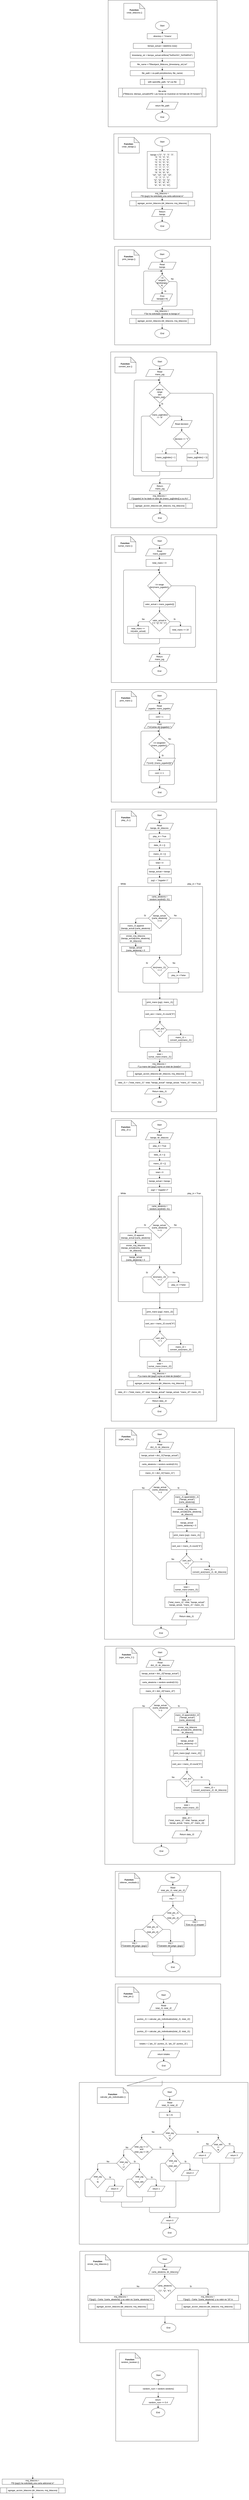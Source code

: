 <mxfile>
    <diagram id="r8Pq3S3r_MtADD0OPUn5" name="Page-1">
        <mxGraphModel dx="977" dy="2033" grid="1" gridSize="10" guides="1" tooltips="1" connect="1" arrows="1" fold="1" page="1" pageScale="1" pageWidth="850" pageHeight="1100" math="0" shadow="0">
            <root>
                <mxCell id="0"/>
                <mxCell id="1" parent="0"/>
                <mxCell id="3" value="" style="rounded=0;whiteSpace=wrap;html=1;" parent="1" vertex="1">
                    <mxGeometry x="1015" y="-280" width="550" height="600" as="geometry"/>
                </mxCell>
                <mxCell id="720" style="edgeStyle=none;html=1;entryX=0.5;entryY=0;entryDx=0;entryDy=0;" edge="1" parent="1" source="5" target="718">
                    <mxGeometry relative="1" as="geometry"/>
                </mxCell>
                <mxCell id="5" value="baraja = [&lt;span style=&quot;background-color: initial;&quot;&gt;&quot;2&quot;, &quot;2&quot;, &quot;2&quot;, &quot;2&quot;,&lt;/span&gt;&lt;div&gt;&quot;3&quot;, &quot;3&quot;, &quot;3&quot;, &quot;3&quot;,&lt;/div&gt;&lt;div&gt;&quot;4&quot;, &quot;4&quot;, &quot;4&quot;, &quot;4&quot;,&lt;/div&gt;&lt;div&gt;&quot;5&quot;, &quot;5&quot;, &quot;5&quot;, &quot;5&quot;,&lt;/div&gt;&lt;div&gt;&quot;6&quot;, &quot;6&quot;, &quot;6&quot;, &quot;6&quot;,&lt;/div&gt;&lt;div&gt;&quot;7&quot;, &quot;7&quot;, &quot;7&quot;, &quot;7&quot;,&lt;/div&gt;&lt;div&gt;&quot;8&quot;, &quot;8&quot;, &quot;8&quot;, &quot;8&quot;,&lt;/div&gt;&lt;div&gt;&quot;9&quot;, &quot;9&quot;, &quot;9&quot;, &quot;9&quot;,&lt;/div&gt;&lt;div&gt;&quot;10&quot;, &quot;10&quot;, &quot;10&quot;, &quot;10&quot;,&lt;/div&gt;&lt;div&gt;&quot;J&quot;, &quot;J&quot;, &quot;J&quot;, &quot;J&quot;,&lt;/div&gt;&lt;div&gt;&quot;Q&quot;, &quot;Q&quot;, &quot;Q&quot;, &quot;Q&quot;,&lt;/div&gt;&lt;div&gt;&quot;K&quot;, &quot;K&quot;, &quot;K&quot;, &quot;K&quot;,&lt;/div&gt;&lt;span style=&quot;background-color: initial;&quot;&gt;&quot;A&quot;, &quot;A&quot;, &quot;A&quot;, &quot;A&quot;&lt;/span&gt;]" style="whiteSpace=wrap;html=1;" parent="1" vertex="1">
                    <mxGeometry x="1205" y="-180" width="170" height="210" as="geometry"/>
                </mxCell>
                <mxCell id="6" value="&lt;b&gt;Function&lt;/b&gt;:&lt;br&gt;crear_baraja ()" style="shape=note;whiteSpace=wrap;html=1;backgroundOutline=1;darkOpacity=0.05;" parent="1" vertex="1">
                    <mxGeometry x="1040" y="-260" width="120" height="90" as="geometry"/>
                </mxCell>
                <mxCell id="8" value="Start" style="ellipse;whiteSpace=wrap;html=1;" parent="1" vertex="1">
                    <mxGeometry x="1247.5" y="-260" width="85" height="50" as="geometry"/>
                </mxCell>
                <mxCell id="9" style="edgeStyle=none;html=1;entryX=0.5;entryY=0;entryDx=0;entryDy=0;" parent="1" target="5" edge="1">
                    <mxGeometry relative="1" as="geometry">
                        <mxPoint x="1290" y="-190" as="targetPoint"/>
                        <mxPoint x="1290" y="-210" as="sourcePoint"/>
                    </mxGeometry>
                </mxCell>
                <mxCell id="11" value="" style="edgeStyle=none;html=1;" parent="1" source="12" target="13" edge="1">
                    <mxGeometry relative="1" as="geometry">
                        <Array as="points">
                            <mxPoint x="1290" y="210"/>
                        </Array>
                    </mxGeometry>
                </mxCell>
                <mxCell id="12" value="Return&lt;br&gt;baraja" style="shape=parallelogram;perimeter=parallelogramPerimeter;whiteSpace=wrap;html=1;fixedSize=1;" parent="1" vertex="1">
                    <mxGeometry x="1230" y="150" width="120" height="40" as="geometry"/>
                </mxCell>
                <mxCell id="13" value="End" style="ellipse;whiteSpace=wrap;html=1;" parent="1" vertex="1">
                    <mxGeometry x="1247.5" y="220" width="85" height="50" as="geometry"/>
                </mxCell>
                <mxCell id="14" value="" style="rounded=0;whiteSpace=wrap;html=1;" parent="1" vertex="1">
                    <mxGeometry x="1019.5" y="360" width="546" height="560" as="geometry"/>
                </mxCell>
                <mxCell id="17" value="&lt;b&gt;Function&lt;/b&gt;:&lt;br&gt;print_baraja ()" style="shape=note;whiteSpace=wrap;html=1;backgroundOutline=1;darkOpacity=0.05;" parent="1" vertex="1">
                    <mxGeometry x="1039.5" y="380" width="120" height="90" as="geometry"/>
                </mxCell>
                <mxCell id="18" style="edgeStyle=none;html=1;entryX=0.5;entryY=0;entryDx=0;entryDy=0;" parent="1" source="19" target="21" edge="1">
                    <mxGeometry relative="1" as="geometry"/>
                </mxCell>
                <mxCell id="19" value="Start" style="ellipse;whiteSpace=wrap;html=1;" parent="1" vertex="1">
                    <mxGeometry x="1247" y="380" width="85" height="50" as="geometry"/>
                </mxCell>
                <mxCell id="20" style="edgeStyle=none;html=1;entryX=0.5;entryY=0;entryDx=0;entryDy=0;" parent="1" source="21" target="25" edge="1">
                    <mxGeometry relative="1" as="geometry">
                        <mxPoint x="1289.5" y="520" as="targetPoint"/>
                    </mxGeometry>
                </mxCell>
                <mxCell id="21" value="Read&lt;br&gt;baraja" style="shape=parallelogram;perimeter=parallelogramPerimeter;whiteSpace=wrap;html=1;fixedSize=1;" parent="1" vertex="1">
                    <mxGeometry x="1209.5" y="450" width="160" height="40" as="geometry"/>
                </mxCell>
                <mxCell id="27" value="" style="edgeStyle=none;html=1;entryX=0.5;entryY=0;entryDx=0;entryDy=0;" parent="1" source="25" target="28" edge="1">
                    <mxGeometry relative="1" as="geometry">
                        <mxPoint x="1289.6" y="620" as="targetPoint"/>
                    </mxGeometry>
                </mxCell>
                <mxCell id="42" style="edgeStyle=none;html=1;exitX=1;exitY=0.5;exitDx=0;exitDy=0;entryX=0.5;entryY=0;entryDx=0;entryDy=0;" parent="1" source="25" target="731" edge="1">
                    <mxGeometry relative="1" as="geometry">
                        <Array as="points">
                            <mxPoint x="1374.5" y="560"/>
                            <mxPoint x="1374.5" y="700"/>
                            <mxPoint x="1335.5" y="700"/>
                            <mxPoint x="1290.5" y="700"/>
                        </Array>
                        <mxPoint x="1290.5" y="720" as="targetPoint"/>
                    </mxGeometry>
                </mxCell>
                <mxCell id="25" value="i in&lt;br&gt;range(0, len(baraja), 4)&amp;nbsp;" style="rhombus;whiteSpace=wrap;html=1;" parent="1" vertex="1">
                    <mxGeometry x="1250" y="520" width="80" height="80" as="geometry"/>
                </mxCell>
                <mxCell id="39" style="edgeStyle=none;html=1;" parent="1" source="28" edge="1">
                    <mxGeometry relative="1" as="geometry">
                        <mxPoint x="1289.5" y="500" as="targetPoint"/>
                        <Array as="points">
                            <mxPoint x="1289.5" y="690"/>
                            <mxPoint x="1184.5" y="690"/>
                            <mxPoint x="1184.5" y="500"/>
                        </Array>
                    </mxGeometry>
                </mxCell>
                <mxCell id="28" value="Print&lt;br&gt;baraja[i:i+4]" style="shape=parallelogram;perimeter=parallelogramPerimeter;whiteSpace=wrap;html=1;fixedSize=1;" parent="1" vertex="1">
                    <mxGeometry x="1229.5" y="630" width="120" height="40" as="geometry"/>
                </mxCell>
                <mxCell id="29" value="" style="rounded=0;whiteSpace=wrap;html=1;" parent="1" vertex="1">
                    <mxGeometry x="997" y="960" width="604" height="1000" as="geometry"/>
                </mxCell>
                <mxCell id="30" value="&lt;b&gt;Function&lt;/b&gt;:&lt;br&gt;convert_ace ()" style="shape=note;whiteSpace=wrap;html=1;backgroundOutline=1;darkOpacity=0.05;" parent="1" vertex="1">
                    <mxGeometry x="1021" y="990" width="120" height="90" as="geometry"/>
                </mxCell>
                <mxCell id="31" style="edgeStyle=none;html=1;entryX=0.5;entryY=0;entryDx=0;entryDy=0;" parent="1" source="32" target="34" edge="1">
                    <mxGeometry relative="1" as="geometry"/>
                </mxCell>
                <mxCell id="32" value="Start" style="ellipse;whiteSpace=wrap;html=1;" parent="1" vertex="1">
                    <mxGeometry x="1234" y="990" width="85" height="50" as="geometry"/>
                </mxCell>
                <mxCell id="33" style="edgeStyle=none;html=1;entryX=0.5;entryY=0;entryDx=0;entryDy=0;" parent="1" source="34" target="36" edge="1">
                    <mxGeometry relative="1" as="geometry">
                        <mxPoint x="1271" y="1130" as="targetPoint"/>
                    </mxGeometry>
                </mxCell>
                <mxCell id="34" value="Read&lt;br&gt;mano_jug" style="shape=parallelogram;perimeter=parallelogramPerimeter;whiteSpace=wrap;html=1;fixedSize=1;" parent="1" vertex="1">
                    <mxGeometry x="1196" y="1060" width="160" height="40" as="geometry"/>
                </mxCell>
                <mxCell id="35" value="" style="edgeStyle=none;html=1;entryX=0.5;entryY=0;entryDx=0;entryDy=0;" parent="1" source="36" target="43" edge="1">
                    <mxGeometry relative="1" as="geometry">
                        <mxPoint x="1276" y="1240" as="targetPoint"/>
                    </mxGeometry>
                </mxCell>
                <mxCell id="92" style="edgeStyle=none;html=1;entryX=0.5;entryY=0;entryDx=0;entryDy=0;" parent="1" source="36" target="59" edge="1">
                    <mxGeometry relative="1" as="geometry">
                        <Array as="points">
                            <mxPoint x="1581" y="1195"/>
                            <mxPoint x="1581" y="1680"/>
                            <mxPoint x="1277" y="1680"/>
                        </Array>
                    </mxGeometry>
                </mxCell>
                <mxCell id="36" value="index in &lt;br&gt;range&lt;br&gt;(len&lt;br&gt;(mano_jug))&amp;nbsp;" style="rhombus;whiteSpace=wrap;html=1;" parent="1" vertex="1">
                    <mxGeometry x="1216" y="1140" width="120" height="110" as="geometry"/>
                </mxCell>
                <mxCell id="38" value="Si" style="text;html=1;strokeColor=none;fillColor=none;align=center;verticalAlign=middle;whiteSpace=wrap;rounded=0;" parent="1" vertex="1">
                    <mxGeometry x="1289.5" y="600" width="35" height="30" as="geometry"/>
                </mxCell>
                <mxCell id="41" value="End" style="ellipse;whiteSpace=wrap;html=1;" parent="1" vertex="1">
                    <mxGeometry x="1247.5" y="830" width="85" height="50" as="geometry"/>
                </mxCell>
                <mxCell id="47" style="edgeStyle=none;html=1;entryX=0.5;entryY=0;entryDx=0;entryDy=0;" parent="1" source="43" target="46" edge="1">
                    <mxGeometry relative="1" as="geometry">
                        <Array as="points">
                            <mxPoint x="1401" y="1325"/>
                        </Array>
                    </mxGeometry>
                </mxCell>
                <mxCell id="43" value="mano_jug[index]&lt;br&gt;== &quot;A&quot;" style="rhombus;whiteSpace=wrap;html=1;" parent="1" vertex="1">
                    <mxGeometry x="1218" y="1270" width="117" height="110" as="geometry"/>
                </mxCell>
                <mxCell id="49" value="" style="edgeStyle=none;html=1;" parent="1" source="46" target="48" edge="1">
                    <mxGeometry relative="1" as="geometry"/>
                </mxCell>
                <mxCell id="46" value="Read decision" style="shape=parallelogram;perimeter=parallelogramPerimeter;whiteSpace=wrap;html=1;fixedSize=1;" parent="1" vertex="1">
                    <mxGeometry x="1341" y="1350" width="120" height="40" as="geometry"/>
                </mxCell>
                <mxCell id="53" style="edgeStyle=none;html=1;entryX=0.5;entryY=0;entryDx=0;entryDy=0;exitX=0.5;exitY=1;exitDx=0;exitDy=0;" parent="1" source="48" target="50" edge="1">
                    <mxGeometry relative="1" as="geometry">
                        <Array as="points">
                            <mxPoint x="1401" y="1510"/>
                            <mxPoint x="1311" y="1510"/>
                        </Array>
                    </mxGeometry>
                </mxCell>
                <mxCell id="54" style="edgeStyle=none;html=1;exitX=0.5;exitY=1;exitDx=0;exitDy=0;entryX=0.5;entryY=0;entryDx=0;entryDy=0;" parent="1" source="48" target="52" edge="1">
                    <mxGeometry relative="1" as="geometry">
                        <Array as="points">
                            <mxPoint x="1401" y="1510"/>
                            <mxPoint x="1491" y="1510"/>
                        </Array>
                    </mxGeometry>
                </mxCell>
                <mxCell id="48" value="decision == &quot;1&quot;" style="rhombus;whiteSpace=wrap;html=1;" parent="1" vertex="1">
                    <mxGeometry x="1352.5" y="1410" width="97" height="90" as="geometry"/>
                </mxCell>
                <mxCell id="50" value="mano_jug[index] = 1" style="rounded=0;whiteSpace=wrap;html=1;" parent="1" vertex="1">
                    <mxGeometry x="1251" y="1540" width="120" height="40" as="geometry"/>
                </mxCell>
                <mxCell id="52" value="mano_jug[index] = 11" style="rounded=0;whiteSpace=wrap;html=1;" parent="1" vertex="1">
                    <mxGeometry x="1431" y="1540" width="120" height="40" as="geometry"/>
                </mxCell>
                <mxCell id="55" value="1" style="text;html=1;strokeColor=none;fillColor=none;align=center;verticalAlign=middle;whiteSpace=wrap;rounded=0;" parent="1" vertex="1">
                    <mxGeometry x="1276" y="1510" width="30" height="30" as="geometry"/>
                </mxCell>
                <mxCell id="56" value="11" style="text;html=1;strokeColor=none;fillColor=none;align=center;verticalAlign=middle;whiteSpace=wrap;rounded=0;" parent="1" vertex="1">
                    <mxGeometry x="1461" y="1510" width="30" height="30" as="geometry"/>
                </mxCell>
                <mxCell id="57" value="" style="endArrow=none;html=1;exitX=0.5;exitY=1;exitDx=0;exitDy=0;entryX=0.5;entryY=1;entryDx=0;entryDy=0;" parent="1" source="50" target="52" edge="1">
                    <mxGeometry width="50" height="50" relative="1" as="geometry">
                        <mxPoint x="1121" y="1470" as="sourcePoint"/>
                        <mxPoint x="1171" y="1420" as="targetPoint"/>
                        <Array as="points">
                            <mxPoint x="1311" y="1610"/>
                            <mxPoint x="1401" y="1610"/>
                            <mxPoint x="1491" y="1610"/>
                        </Array>
                    </mxGeometry>
                </mxCell>
                <mxCell id="58" value="" style="endArrow=none;html=1;entryX=0;entryY=0.5;entryDx=0;entryDy=0;" parent="1" target="43" edge="1">
                    <mxGeometry width="50" height="50" relative="1" as="geometry">
                        <mxPoint x="1401" y="1610" as="sourcePoint"/>
                        <mxPoint x="1171" y="1420" as="targetPoint"/>
                        <Array as="points">
                            <mxPoint x="1401" y="1640"/>
                            <mxPoint x="1171" y="1640"/>
                            <mxPoint x="1171" y="1325"/>
                        </Array>
                    </mxGeometry>
                </mxCell>
                <mxCell id="59" value="Return &lt;br&gt;mano_jug" style="shape=parallelogram;perimeter=parallelogramPerimeter;whiteSpace=wrap;html=1;fixedSize=1;" parent="1" vertex="1">
                    <mxGeometry x="1216.5" y="1710" width="120" height="40" as="geometry"/>
                </mxCell>
                <mxCell id="61" value="End" style="ellipse;whiteSpace=wrap;html=1;" parent="1" vertex="1">
                    <mxGeometry x="1234" y="1880" width="85" height="50" as="geometry"/>
                </mxCell>
                <mxCell id="63" value="" style="rounded=0;whiteSpace=wrap;html=1;" parent="1" vertex="1">
                    <mxGeometry x="1000" y="2000" width="600" height="840" as="geometry"/>
                </mxCell>
                <mxCell id="64" value="&lt;b&gt;Function&lt;/b&gt;:&lt;br&gt;sumar_mano ()" style="shape=note;whiteSpace=wrap;html=1;backgroundOutline=1;darkOpacity=0.05;" parent="1" vertex="1">
                    <mxGeometry x="1020" y="2010" width="120" height="90" as="geometry"/>
                </mxCell>
                <mxCell id="65" style="edgeStyle=none;html=1;entryX=0.5;entryY=0;entryDx=0;entryDy=0;" parent="1" source="66" target="68" edge="1">
                    <mxGeometry relative="1" as="geometry"/>
                </mxCell>
                <mxCell id="66" value="Start" style="ellipse;whiteSpace=wrap;html=1;" parent="1" vertex="1">
                    <mxGeometry x="1233" y="2010" width="85" height="50" as="geometry"/>
                </mxCell>
                <mxCell id="94" style="edgeStyle=none;html=1;entryX=0.5;entryY=0;entryDx=0;entryDy=0;" parent="1" source="68" target="93" edge="1">
                    <mxGeometry relative="1" as="geometry"/>
                </mxCell>
                <mxCell id="68" value="Read&lt;br&gt;mano_jugador" style="shape=parallelogram;perimeter=parallelogramPerimeter;whiteSpace=wrap;html=1;fixedSize=1;" parent="1" vertex="1">
                    <mxGeometry x="1195" y="2080" width="160" height="40" as="geometry"/>
                </mxCell>
                <mxCell id="98" style="edgeStyle=none;html=1;" parent="1" source="70" target="97" edge="1">
                    <mxGeometry relative="1" as="geometry"/>
                </mxCell>
                <mxCell id="108" style="edgeStyle=none;html=1;" parent="1" source="70" target="85" edge="1">
                    <mxGeometry relative="1" as="geometry">
                        <Array as="points">
                            <mxPoint x="1480" y="2290"/>
                            <mxPoint x="1480" y="2640"/>
                            <mxPoint x="1275" y="2640"/>
                        </Array>
                    </mxGeometry>
                </mxCell>
                <mxCell id="70" value="i in range&lt;br&gt;(len(mano_jugador))&amp;nbsp;" style="rhombus;whiteSpace=wrap;html=1;" parent="1" vertex="1">
                    <mxGeometry x="1207" y="2220" width="135" height="140" as="geometry"/>
                </mxCell>
                <mxCell id="71" style="edgeStyle=none;html=1;entryX=0.5;entryY=0;entryDx=0;entryDy=0;entryPerimeter=0;" parent="1" source="72" target="79" edge="1">
                    <mxGeometry relative="1" as="geometry">
                        <Array as="points">
                            <mxPoint x="1394" y="2494"/>
                        </Array>
                        <mxPoint x="1398" y="2519" as="targetPoint"/>
                    </mxGeometry>
                </mxCell>
                <mxCell id="103" style="edgeStyle=none;html=1;exitX=0;exitY=0.5;exitDx=0;exitDy=0;entryX=0.5;entryY=0;entryDx=0;entryDy=0;" parent="1" source="72" target="102" edge="1">
                    <mxGeometry relative="1" as="geometry">
                        <Array as="points">
                            <mxPoint x="1153" y="2494"/>
                        </Array>
                    </mxGeometry>
                </mxCell>
                <mxCell id="72" value="valor_actual in [&quot;J&quot;,&quot;Q&quot;,&quot;K&quot;,&quot;1&quot;]" style="rhombus;whiteSpace=wrap;html=1;" parent="1" vertex="1">
                    <mxGeometry x="1216" y="2439" width="117" height="110" as="geometry"/>
                </mxCell>
                <mxCell id="73" value="" style="edgeStyle=none;html=1;" parent="1" edge="1">
                    <mxGeometry relative="1" as="geometry">
                        <mxPoint x="1398" y="2559" as="sourcePoint"/>
                    </mxGeometry>
                </mxCell>
                <mxCell id="79" value="total_mano += 10" style="rounded=0;whiteSpace=wrap;html=1;" parent="1" vertex="1">
                    <mxGeometry x="1334" y="2520" width="120" height="40" as="geometry"/>
                </mxCell>
                <mxCell id="84" style="edgeStyle=none;html=1;" parent="1" source="85" target="87" edge="1">
                    <mxGeometry relative="1" as="geometry"/>
                </mxCell>
                <mxCell id="85" value="Return &lt;br&gt;mano_jug" style="shape=parallelogram;perimeter=parallelogramPerimeter;whiteSpace=wrap;html=1;fixedSize=1;" parent="1" vertex="1">
                    <mxGeometry x="1215" y="2680" width="120" height="40" as="geometry"/>
                </mxCell>
                <mxCell id="87" value="End" style="ellipse;whiteSpace=wrap;html=1;" parent="1" vertex="1">
                    <mxGeometry x="1232" y="2750" width="85" height="50" as="geometry"/>
                </mxCell>
                <mxCell id="88" value="Si" style="text;html=1;strokeColor=none;fillColor=none;align=center;verticalAlign=middle;whiteSpace=wrap;rounded=0;" parent="1" vertex="1">
                    <mxGeometry x="1279" y="1240" width="22" height="30" as="geometry"/>
                </mxCell>
                <mxCell id="89" value="No" style="text;html=1;strokeColor=none;fillColor=none;align=center;verticalAlign=middle;whiteSpace=wrap;rounded=0;" parent="1" vertex="1">
                    <mxGeometry x="1330" y="530" width="35" height="30" as="geometry"/>
                </mxCell>
                <mxCell id="91" value="" style="endArrow=classic;html=1;" parent="1" edge="1">
                    <mxGeometry width="50" height="50" relative="1" as="geometry">
                        <mxPoint x="1276" y="1640" as="sourcePoint"/>
                        <mxPoint x="1276" y="1120" as="targetPoint"/>
                        <Array as="points">
                            <mxPoint x="1276" y="1665"/>
                            <mxPoint x="1126" y="1665"/>
                            <mxPoint x="1131" y="1120"/>
                        </Array>
                    </mxGeometry>
                </mxCell>
                <mxCell id="96" value="" style="edgeStyle=none;html=1;entryX=0.5;entryY=0;entryDx=0;entryDy=0;" parent="1" source="93" target="70" edge="1">
                    <mxGeometry relative="1" as="geometry"/>
                </mxCell>
                <mxCell id="93" value="total_mano = 0" style="rounded=0;whiteSpace=wrap;html=1;" parent="1" vertex="1">
                    <mxGeometry x="1198" y="2140" width="152" height="40" as="geometry"/>
                </mxCell>
                <mxCell id="99" style="edgeStyle=none;html=1;" parent="1" source="97" target="72" edge="1">
                    <mxGeometry relative="1" as="geometry"/>
                </mxCell>
                <mxCell id="97" value="valor_actual = mano_jugador[i]" style="rounded=0;whiteSpace=wrap;html=1;" parent="1" vertex="1">
                    <mxGeometry x="1185" y="2380" width="180" height="30" as="geometry"/>
                </mxCell>
                <mxCell id="100" value="Si" style="text;html=1;align=center;verticalAlign=middle;resizable=0;points=[];autosize=1;strokeColor=none;fillColor=none;" parent="1" vertex="1">
                    <mxGeometry x="1345" y="2465" width="30" height="30" as="geometry"/>
                </mxCell>
                <mxCell id="101" value="No" style="text;html=1;align=center;verticalAlign=middle;resizable=0;points=[];autosize=1;strokeColor=none;fillColor=none;" parent="1" vertex="1">
                    <mxGeometry x="1162" y="2465" width="40" height="30" as="geometry"/>
                </mxCell>
                <mxCell id="102" value="total_mano += int(valor_actual)" style="rounded=0;whiteSpace=wrap;html=1;" parent="1" vertex="1">
                    <mxGeometry x="1093" y="2520" width="120" height="40" as="geometry"/>
                </mxCell>
                <mxCell id="104" value="" style="endArrow=none;html=1;exitX=0.5;exitY=1;exitDx=0;exitDy=0;entryX=0.5;entryY=1;entryDx=0;entryDy=0;" parent="1" source="79" target="102" edge="1">
                    <mxGeometry width="50" height="50" relative="1" as="geometry">
                        <mxPoint x="1390" y="2470" as="sourcePoint"/>
                        <mxPoint x="1440" y="2420" as="targetPoint"/>
                        <Array as="points">
                            <mxPoint x="1394" y="2590"/>
                            <mxPoint x="1270" y="2590"/>
                            <mxPoint x="1153" y="2590"/>
                        </Array>
                    </mxGeometry>
                </mxCell>
                <mxCell id="106" value="" style="endArrow=classic;html=1;" parent="1" edge="1">
                    <mxGeometry width="50" height="50" relative="1" as="geometry">
                        <mxPoint x="1275" y="2590" as="sourcePoint"/>
                        <mxPoint x="1275" y="2200" as="targetPoint"/>
                        <Array as="points">
                            <mxPoint x="1275" y="2620"/>
                            <mxPoint x="1070" y="2620"/>
                            <mxPoint x="1070" y="2200"/>
                        </Array>
                    </mxGeometry>
                </mxCell>
                <mxCell id="109" value="" style="rounded=0;whiteSpace=wrap;html=1;" parent="1" vertex="1">
                    <mxGeometry x="1000" y="2880" width="600" height="640" as="geometry"/>
                </mxCell>
                <mxCell id="110" value="&lt;b&gt;Function&lt;/b&gt;:&lt;br&gt;print_mano ()" style="shape=note;whiteSpace=wrap;html=1;backgroundOutline=1;darkOpacity=0.05;" parent="1" vertex="1">
                    <mxGeometry x="1024" y="2890" width="120" height="90" as="geometry"/>
                </mxCell>
                <mxCell id="111" style="edgeStyle=none;html=1;entryX=0.5;entryY=0;entryDx=0;entryDy=0;" parent="1" source="112" target="114" edge="1">
                    <mxGeometry relative="1" as="geometry"/>
                </mxCell>
                <mxCell id="112" value="Start" style="ellipse;whiteSpace=wrap;html=1;" parent="1" vertex="1">
                    <mxGeometry x="1231.5" y="2890" width="85" height="50" as="geometry"/>
                </mxCell>
                <mxCell id="124" style="edgeStyle=none;html=1;" parent="1" source="114" target="123" edge="1">
                    <mxGeometry relative="1" as="geometry"/>
                </mxCell>
                <mxCell id="114" value="Read&lt;br&gt;jugador, mano_jugador" style="shape=parallelogram;perimeter=parallelogramPerimeter;whiteSpace=wrap;html=1;fixedSize=1;" parent="1" vertex="1">
                    <mxGeometry x="1194" y="2960" width="160" height="40" as="geometry"/>
                </mxCell>
                <mxCell id="115" value="" style="edgeStyle=none;html=1;entryX=0.5;entryY=0;entryDx=0;entryDy=0;" parent="1" target="119" edge="1">
                    <mxGeometry relative="1" as="geometry">
                        <mxPoint x="1274.1" y="3236" as="targetPoint"/>
                        <mxPoint x="1274.216" y="3215.716" as="sourcePoint"/>
                    </mxGeometry>
                </mxCell>
                <mxCell id="116" style="edgeStyle=none;html=1;exitX=1;exitY=0.5;exitDx=0;exitDy=0;entryX=0.5;entryY=0;entryDx=0;entryDy=0;" parent="1" source="128" target="121" edge="1">
                    <mxGeometry relative="1" as="geometry">
                        <Array as="points">
                            <mxPoint x="1359" y="3190"/>
                            <mxPoint x="1360" y="3420"/>
                            <mxPoint x="1276" y="3420"/>
                        </Array>
                        <mxPoint x="1314.5" y="3176" as="sourcePoint"/>
                    </mxGeometry>
                </mxCell>
                <mxCell id="118" style="edgeStyle=none;html=1;exitX=0.5;exitY=1;exitDx=0;exitDy=0;" parent="1" source="131" edge="1">
                    <mxGeometry relative="1" as="geometry">
                        <mxPoint x="1274" y="3116" as="targetPoint"/>
                        <Array as="points">
                            <mxPoint x="1274" y="3410"/>
                            <mxPoint x="1170" y="3410"/>
                            <mxPoint x="1169" y="3116"/>
                        </Array>
                        <mxPoint x="1274" y="3360" as="sourcePoint"/>
                    </mxGeometry>
                </mxCell>
                <mxCell id="133" value="" style="edgeStyle=none;html=1;" parent="1" source="119" target="131" edge="1">
                    <mxGeometry relative="1" as="geometry"/>
                </mxCell>
                <mxCell id="119" value="Print&lt;br&gt;f&quot;{cont}: {mano_jugador[i]}&quot;)" style="shape=parallelogram;perimeter=parallelogramPerimeter;whiteSpace=wrap;html=1;fixedSize=1;" parent="1" vertex="1">
                    <mxGeometry x="1185" y="3270" width="180" height="40" as="geometry"/>
                </mxCell>
                <mxCell id="120" value="Si" style="text;html=1;strokeColor=none;fillColor=none;align=center;verticalAlign=middle;whiteSpace=wrap;rounded=0;" parent="1" vertex="1">
                    <mxGeometry x="1275" y="3240" width="35" height="30" as="geometry"/>
                </mxCell>
                <mxCell id="121" value="End" style="ellipse;whiteSpace=wrap;html=1;" parent="1" vertex="1">
                    <mxGeometry x="1233" y="3440" width="85" height="50" as="geometry"/>
                </mxCell>
                <mxCell id="122" value="No" style="text;html=1;strokeColor=none;fillColor=none;align=center;verticalAlign=middle;whiteSpace=wrap;rounded=0;" parent="1" vertex="1">
                    <mxGeometry x="1314.5" y="3146" width="35" height="30" as="geometry"/>
                </mxCell>
                <mxCell id="126" value="" style="edgeStyle=none;html=1;" parent="1" source="123" target="125" edge="1">
                    <mxGeometry relative="1" as="geometry"/>
                </mxCell>
                <mxCell id="123" value="cont = 1" style="rounded=0;whiteSpace=wrap;html=1;" parent="1" vertex="1">
                    <mxGeometry x="1215" y="3020" width="120" height="30" as="geometry"/>
                </mxCell>
                <mxCell id="127" style="edgeStyle=none;html=1;entryX=0.5;entryY=0;entryDx=0;entryDy=0;" parent="1" source="125" target="128" edge="1">
                    <mxGeometry relative="1" as="geometry">
                        <mxPoint x="1274.5" y="3136" as="targetPoint"/>
                    </mxGeometry>
                </mxCell>
                <mxCell id="125" value="Print&lt;br&gt;f&quot;\nCartas del {jugador}:&quot;)" style="shape=parallelogram;perimeter=parallelogramPerimeter;whiteSpace=wrap;html=1;fixedSize=1;" parent="1" vertex="1">
                    <mxGeometry x="1187" y="3070" width="175" height="30" as="geometry"/>
                </mxCell>
                <mxCell id="128" value="i in range(len&lt;br&gt;(mano_jugador))&amp;nbsp;" style="rhombus;whiteSpace=wrap;html=1;" parent="1" vertex="1">
                    <mxGeometry x="1214" y="3140" width="120" height="100" as="geometry"/>
                </mxCell>
                <mxCell id="131" value="cont += 1" style="rounded=0;whiteSpace=wrap;html=1;" parent="1" vertex="1">
                    <mxGeometry x="1214" y="3340" width="120" height="30" as="geometry"/>
                </mxCell>
                <mxCell id="201" value="" style="edgeStyle=none;html=1;" parent="1" edge="1">
                    <mxGeometry relative="1" as="geometry">
                        <mxPoint x="1370" y="4342.5" as="targetPoint"/>
                    </mxGeometry>
                </mxCell>
                <mxCell id="291" value="" style="rounded=0;whiteSpace=wrap;html=1;" parent="1" vertex="1">
                    <mxGeometry x="1000" y="3560" width="600" height="1720" as="geometry"/>
                </mxCell>
                <mxCell id="292" value="&lt;b&gt;Function&lt;/b&gt;:&lt;br&gt;play_J1 ()" style="shape=note;whiteSpace=wrap;html=1;backgroundOutline=1;darkOpacity=0.05;" parent="1" vertex="1">
                    <mxGeometry x="1024" y="3570" width="120" height="90" as="geometry"/>
                </mxCell>
                <mxCell id="293" style="edgeStyle=none;html=1;entryX=0.5;entryY=0;entryDx=0;entryDy=0;" parent="1" source="294" target="296" edge="1">
                    <mxGeometry relative="1" as="geometry"/>
                </mxCell>
                <mxCell id="294" value="Start" style="ellipse;whiteSpace=wrap;html=1;" parent="1" vertex="1">
                    <mxGeometry x="1231.5" y="3570" width="85" height="50" as="geometry"/>
                </mxCell>
                <mxCell id="321" value="" style="edgeStyle=none;html=1;" parent="1" source="296" target="318" edge="1">
                    <mxGeometry relative="1" as="geometry"/>
                </mxCell>
                <mxCell id="296" value="Read&lt;br&gt;baraja, dir_bitacora" style="shape=parallelogram;perimeter=parallelogramPerimeter;whiteSpace=wrap;html=1;fixedSize=1;" parent="1" vertex="1">
                    <mxGeometry x="1194" y="3640" width="160" height="40" as="geometry"/>
                </mxCell>
                <mxCell id="305" value="" style="edgeStyle=none;html=1;entryX=0.5;entryY=0;entryDx=0;entryDy=0;" parent="1" source="306" target="311" edge="1">
                    <mxGeometry relative="1" as="geometry">
                        <mxPoint x="1272.65" y="3800" as="targetPoint"/>
                    </mxGeometry>
                </mxCell>
                <mxCell id="306" value="data_J1 = {}" style="rounded=0;whiteSpace=wrap;html=1;" parent="1" vertex="1">
                    <mxGeometry x="1215" y="3750" width="120" height="30" as="geometry"/>
                </mxCell>
                <mxCell id="313" value="" style="edgeStyle=none;html=1;exitX=0.5;exitY=1;exitDx=0;exitDy=0;entryX=0.5;entryY=0;entryDx=0;entryDy=0;" parent="1" source="311" target="312" edge="1">
                    <mxGeometry relative="1" as="geometry"/>
                </mxCell>
                <mxCell id="311" value="mano_J1 = []" style="rounded=0;whiteSpace=wrap;html=1;" parent="1" vertex="1">
                    <mxGeometry x="1215" y="3800" width="120" height="30" as="geometry"/>
                </mxCell>
                <mxCell id="315" value="" style="edgeStyle=none;html=1;" parent="1" source="312" target="314" edge="1">
                    <mxGeometry relative="1" as="geometry"/>
                </mxCell>
                <mxCell id="312" value="total = 0" style="rounded=0;whiteSpace=wrap;html=1;" parent="1" vertex="1">
                    <mxGeometry x="1215" y="3850" width="120" height="30" as="geometry"/>
                </mxCell>
                <mxCell id="317" value="" style="edgeStyle=none;html=1;" parent="1" source="314" target="316" edge="1">
                    <mxGeometry relative="1" as="geometry"/>
                </mxCell>
                <mxCell id="314" value="baraja_actual = baraja" style="rounded=0;whiteSpace=wrap;html=1;" parent="1" vertex="1">
                    <mxGeometry x="1207" y="3900" width="135" height="30" as="geometry"/>
                </mxCell>
                <mxCell id="363" style="edgeStyle=none;html=1;" parent="1" source="316" target="358" edge="1">
                    <mxGeometry relative="1" as="geometry"/>
                </mxCell>
                <mxCell id="316" value="jug1 = &quot;Jugador 1&quot;" style="rounded=0;whiteSpace=wrap;html=1;" parent="1" vertex="1">
                    <mxGeometry x="1208" y="3950" width="135" height="30" as="geometry"/>
                </mxCell>
                <mxCell id="320" style="edgeStyle=none;html=1;entryX=0.5;entryY=0;entryDx=0;entryDy=0;" parent="1" source="318" target="306" edge="1">
                    <mxGeometry relative="1" as="geometry"/>
                </mxCell>
                <mxCell id="318" value="play_in = True" style="rounded=0;whiteSpace=wrap;html=1;" parent="1" vertex="1">
                    <mxGeometry x="1215" y="3700" width="120" height="30" as="geometry"/>
                </mxCell>
                <mxCell id="338" value="" style="endArrow=none;html=1;" parent="1" edge="1">
                    <mxGeometry width="50" height="50" relative="1" as="geometry">
                        <mxPoint x="1040" y="4000" as="sourcePoint"/>
                        <mxPoint x="1520" y="4000" as="targetPoint"/>
                    </mxGeometry>
                </mxCell>
                <mxCell id="339" value="" style="endArrow=none;html=1;" parent="1" edge="1">
                    <mxGeometry width="50" height="50" relative="1" as="geometry">
                        <mxPoint x="1040" y="4000" as="sourcePoint"/>
                        <mxPoint x="1040" y="4600" as="targetPoint"/>
                    </mxGeometry>
                </mxCell>
                <mxCell id="340" value="" style="endArrow=none;html=1;" parent="1" edge="1">
                    <mxGeometry width="50" height="50" relative="1" as="geometry">
                        <mxPoint x="1520" y="4000" as="sourcePoint"/>
                        <mxPoint x="1521" y="4600" as="targetPoint"/>
                    </mxGeometry>
                </mxCell>
                <mxCell id="341" value="" style="endArrow=none;html=1;" parent="1" edge="1">
                    <mxGeometry width="50" height="50" relative="1" as="geometry">
                        <mxPoint x="1040" y="4600" as="sourcePoint"/>
                        <mxPoint x="1520" y="4600" as="targetPoint"/>
                    </mxGeometry>
                </mxCell>
                <mxCell id="342" value="While" style="text;html=1;align=center;verticalAlign=middle;resizable=0;points=[];autosize=1;strokeColor=none;fillColor=none;" parent="1" vertex="1">
                    <mxGeometry x="1043" y="3970" width="50" height="30" as="geometry"/>
                </mxCell>
                <mxCell id="343" value="play_in = True" style="text;html=1;align=center;verticalAlign=middle;resizable=0;points=[];autosize=1;strokeColor=none;fillColor=none;" parent="1" vertex="1">
                    <mxGeometry x="1421" y="3970" width="100" height="30" as="geometry"/>
                </mxCell>
                <mxCell id="344" value="" style="edgeStyle=none;html=1;" parent="1" source="345" target="347" edge="1">
                    <mxGeometry relative="1" as="geometry"/>
                </mxCell>
                <mxCell id="345" value="print_mano (jug1, mano_J1)" style="shape=process;whiteSpace=wrap;html=1;backgroundOutline=1;rounded=0;" parent="1" vertex="1">
                    <mxGeometry x="1177.5" y="4640" width="197.5" height="35" as="geometry"/>
                </mxCell>
                <mxCell id="346" value="" style="edgeStyle=none;html=1;" parent="1" source="347" target="349" edge="1">
                    <mxGeometry relative="1" as="geometry"/>
                </mxCell>
                <mxCell id="347" value="cant_ace = mano_J1.count(&quot;A&quot;)" style="whiteSpace=wrap;html=1;rounded=0;" parent="1" vertex="1">
                    <mxGeometry x="1189.5" y="4705" width="176" height="40" as="geometry"/>
                </mxCell>
                <mxCell id="348" style="edgeStyle=none;html=1;entryX=0.5;entryY=0;entryDx=0;entryDy=0;" parent="1" source="349" target="350" edge="1">
                    <mxGeometry relative="1" as="geometry">
                        <Array as="points">
                            <mxPoint x="1395.5" y="4815"/>
                        </Array>
                    </mxGeometry>
                </mxCell>
                <mxCell id="349" value="cant_ace &lt;br&gt;&amp;gt;= 1" style="rhombus;whiteSpace=wrap;html=1;" parent="1" vertex="1">
                    <mxGeometry x="1236.5" y="4775" width="80" height="80" as="geometry"/>
                </mxCell>
                <mxCell id="350" value="mano_J1 = convert_ace(mano_J1)" style="whiteSpace=wrap;html=1;rounded=0;" parent="1" vertex="1">
                    <mxGeometry x="1324.5" y="4845" width="142" height="40" as="geometry"/>
                </mxCell>
                <mxCell id="351" value="" style="endArrow=none;html=1;exitX=0;exitY=0.5;exitDx=0;exitDy=0;entryX=0.5;entryY=1;entryDx=0;entryDy=0;" parent="1" source="349" target="350" edge="1">
                    <mxGeometry width="50" height="50" relative="1" as="geometry">
                        <mxPoint x="1501.5" y="4765" as="sourcePoint"/>
                        <mxPoint x="1551.5" y="4715" as="targetPoint"/>
                        <Array as="points">
                            <mxPoint x="1161.5" y="4815"/>
                            <mxPoint x="1161.5" y="4915"/>
                            <mxPoint x="1395.5" y="4915"/>
                        </Array>
                    </mxGeometry>
                </mxCell>
                <mxCell id="352" value="" style="endArrow=classic;html=1;entryX=0.5;entryY=0;entryDx=0;entryDy=0;" parent="1" edge="1" target="354">
                    <mxGeometry width="50" height="50" relative="1" as="geometry">
                        <mxPoint x="1276.5" y="4915" as="sourcePoint"/>
                        <mxPoint x="1276.5" y="4945" as="targetPoint"/>
                    </mxGeometry>
                </mxCell>
                <mxCell id="354" value="total = &lt;br&gt;sumar_mano (mano_J1)" style="whiteSpace=wrap;html=1;rounded=0;" parent="1" vertex="1">
                    <mxGeometry x="1205.5" y="4940" width="142" height="40" as="geometry"/>
                </mxCell>
                <mxCell id="355" value="" style="edgeStyle=none;html=1;" parent="1" source="356" target="357" edge="1">
                    <mxGeometry relative="1" as="geometry"/>
                </mxCell>
                <mxCell id="356" value="data_J1 =&amp;nbsp; {&quot;total_mano_J1&quot;: total, &quot;baraja_actual&quot;: baraja_actual, &quot;mano_J1&quot;: mano_J1}" style="whiteSpace=wrap;html=1;rounded=0;" parent="1" vertex="1">
                    <mxGeometry x="1022.75" y="5100" width="502.5" height="30" as="geometry"/>
                </mxCell>
                <mxCell id="410" value="" style="edgeStyle=none;html=1;" parent="1" source="357" target="409" edge="1">
                    <mxGeometry relative="1" as="geometry"/>
                </mxCell>
                <mxCell id="357" value="Return data_J1" style="shape=parallelogram;perimeter=parallelogramPerimeter;whiteSpace=wrap;html=1;fixedSize=1;" parent="1" vertex="1">
                    <mxGeometry x="1189.5" y="5150" width="170" height="30" as="geometry"/>
                </mxCell>
                <mxCell id="360" value="" style="edgeStyle=none;html=1;" parent="1" source="358" target="359" edge="1">
                    <mxGeometry relative="1" as="geometry"/>
                </mxCell>
                <mxCell id="358" value="carta_aleatoria = random.randint(0, 51)" style="rounded=0;whiteSpace=wrap;html=1;" parent="1" vertex="1">
                    <mxGeometry x="1208" y="4050" width="135" height="30" as="geometry"/>
                </mxCell>
                <mxCell id="362" style="edgeStyle=none;html=1;entryX=0.5;entryY=0;entryDx=0;entryDy=0;" parent="1" source="359" target="361" edge="1">
                    <mxGeometry relative="1" as="geometry">
                        <Array as="points">
                            <mxPoint x="1140" y="4180"/>
                        </Array>
                    </mxGeometry>
                </mxCell>
                <mxCell id="359" value="baraja_actual&lt;br&gt;[carta_aleatoria]&lt;br&gt;== 0" style="rhombus;whiteSpace=wrap;html=1;rounded=0;" parent="1" vertex="1">
                    <mxGeometry x="1211.13" y="4120" width="126.75" height="120" as="geometry"/>
                </mxCell>
                <mxCell id="783" style="edgeStyle=none;html=1;entryX=0.5;entryY=0;entryDx=0;entryDy=0;" edge="1" parent="1" source="361" target="782">
                    <mxGeometry relative="1" as="geometry"/>
                </mxCell>
                <mxCell id="361" value="mano_J1.append&lt;br&gt;(baraja_actual [carta_aleatoria)" style="whiteSpace=wrap;html=1;rounded=0;" parent="1" vertex="1">
                    <mxGeometry x="1049" y="4210" width="180" height="40" as="geometry"/>
                </mxCell>
                <mxCell id="364" value="baraja_actual&lt;br&gt;[carta_aleatoria] = 0" style="whiteSpace=wrap;html=1;rounded=0;" parent="1" vertex="1">
                    <mxGeometry x="1059" y="4340" width="160" height="30" as="geometry"/>
                </mxCell>
                <mxCell id="366" value="" style="endArrow=none;html=1;exitX=0.5;exitY=1;exitDx=0;exitDy=0;entryX=1;entryY=0.5;entryDx=0;entryDy=0;" parent="1" source="364" target="359" edge="1">
                    <mxGeometry width="50" height="50" relative="1" as="geometry">
                        <mxPoint x="1550" y="4210" as="sourcePoint"/>
                        <mxPoint x="1600" y="4160" as="targetPoint"/>
                        <Array as="points">
                            <mxPoint x="1140" y="4390"/>
                            <mxPoint x="1400" y="4390"/>
                            <mxPoint x="1400" y="4180"/>
                        </Array>
                    </mxGeometry>
                </mxCell>
                <mxCell id="370" style="edgeStyle=none;html=1;entryX=0.5;entryY=0;entryDx=0;entryDy=0;" parent="1" source="367" target="369" edge="1">
                    <mxGeometry relative="1" as="geometry">
                        <Array as="points">
                            <mxPoint x="1383" y="4460"/>
                        </Array>
                    </mxGeometry>
                </mxCell>
                <mxCell id="367" value="&lt;br&gt;len(mano_J1)&lt;br&gt;== 2" style="rhombus;whiteSpace=wrap;html=1;rounded=0;" parent="1" vertex="1">
                    <mxGeometry x="1225" y="4410" width="99.88" height="100" as="geometry"/>
                </mxCell>
                <mxCell id="368" value="" style="endArrow=classic;html=1;entryX=0.5;entryY=0;entryDx=0;entryDy=0;" parent="1" target="367" edge="1">
                    <mxGeometry width="50" height="50" relative="1" as="geometry">
                        <mxPoint x="1275" y="4390" as="sourcePoint"/>
                        <mxPoint x="1600" y="4340" as="targetPoint"/>
                    </mxGeometry>
                </mxCell>
                <mxCell id="369" value="play_in = False" style="whiteSpace=wrap;html=1;rounded=0;" parent="1" vertex="1">
                    <mxGeometry x="1323" y="4490" width="120" height="30" as="geometry"/>
                </mxCell>
                <mxCell id="371" value="" style="endArrow=none;html=1;exitX=0;exitY=0.5;exitDx=0;exitDy=0;entryX=0.5;entryY=1;entryDx=0;entryDy=0;" parent="1" source="367" target="369" edge="1">
                    <mxGeometry width="50" height="50" relative="1" as="geometry">
                        <mxPoint x="1550" y="4460" as="sourcePoint"/>
                        <mxPoint x="1600" y="4410" as="targetPoint"/>
                        <Array as="points">
                            <mxPoint x="1180" y="4460"/>
                            <mxPoint x="1180" y="4550"/>
                            <mxPoint x="1383" y="4550"/>
                        </Array>
                    </mxGeometry>
                </mxCell>
                <mxCell id="402" value="Si" style="text;html=1;strokeColor=none;fillColor=none;align=center;verticalAlign=middle;whiteSpace=wrap;rounded=0;" parent="1" vertex="1">
                    <mxGeometry x="1177" y="4150" width="30" height="30" as="geometry"/>
                </mxCell>
                <mxCell id="403" value="No" style="text;html=1;strokeColor=none;fillColor=none;align=center;verticalAlign=middle;whiteSpace=wrap;rounded=0;" parent="1" vertex="1">
                    <mxGeometry x="1349.5" y="4150" width="30" height="30" as="geometry"/>
                </mxCell>
                <mxCell id="404" value="Si" style="text;html=1;strokeColor=none;fillColor=none;align=center;verticalAlign=middle;whiteSpace=wrap;rounded=0;" parent="1" vertex="1">
                    <mxGeometry x="1187.75" y="4420" width="30" height="30" as="geometry"/>
                </mxCell>
                <mxCell id="405" value="No" style="text;html=1;strokeColor=none;fillColor=none;align=center;verticalAlign=middle;whiteSpace=wrap;rounded=0;" parent="1" vertex="1">
                    <mxGeometry x="1341.5" y="4420" width="30" height="30" as="geometry"/>
                </mxCell>
                <mxCell id="408" value="" style="endArrow=classic;html=1;entryX=0.5;entryY=0;entryDx=0;entryDy=0;" parent="1" target="345" edge="1">
                    <mxGeometry width="50" height="50" relative="1" as="geometry">
                        <mxPoint x="1276" y="4550" as="sourcePoint"/>
                        <mxPoint x="1275" y="4570" as="targetPoint"/>
                    </mxGeometry>
                </mxCell>
                <mxCell id="409" value="End" style="ellipse;whiteSpace=wrap;html=1;" parent="1" vertex="1">
                    <mxGeometry x="1231.5" y="5200" width="85" height="50" as="geometry"/>
                </mxCell>
                <mxCell id="469" value="" style="rounded=0;whiteSpace=wrap;html=1;" parent="1" vertex="1">
                    <mxGeometry x="961.5" y="7080" width="740" height="1200" as="geometry"/>
                </mxCell>
                <mxCell id="470" value="&lt;b&gt;Function&lt;/b&gt;:&lt;br&gt;jugar_extra_1 ()" style="shape=note;whiteSpace=wrap;html=1;backgroundOutline=1;darkOpacity=0.05;" parent="1" vertex="1">
                    <mxGeometry x="1025.5" y="7090" width="120" height="90" as="geometry"/>
                </mxCell>
                <mxCell id="471" style="edgeStyle=none;html=1;entryX=0.5;entryY=0;entryDx=0;entryDy=0;" parent="1" source="472" target="474" edge="1">
                    <mxGeometry relative="1" as="geometry"/>
                </mxCell>
                <mxCell id="472" value="Start" style="ellipse;whiteSpace=wrap;html=1;" parent="1" vertex="1">
                    <mxGeometry x="1233" y="7090" width="85" height="50" as="geometry"/>
                </mxCell>
                <mxCell id="473" value="" style="edgeStyle=none;html=1;" parent="1" source="474" target="486" edge="1">
                    <mxGeometry relative="1" as="geometry"/>
                </mxCell>
                <mxCell id="474" value="Read&lt;br&gt;dict_J1,&amp;nbsp;dir_bitacora" style="shape=parallelogram;perimeter=parallelogramPerimeter;whiteSpace=wrap;html=1;fixedSize=1;" parent="1" vertex="1">
                    <mxGeometry x="1195.5" y="7160" width="160" height="40" as="geometry"/>
                </mxCell>
                <mxCell id="475" value="" style="edgeStyle=none;html=1;entryX=0.5;entryY=0;entryDx=0;entryDy=0;" parent="1" source="476" target="478" edge="1">
                    <mxGeometry relative="1" as="geometry">
                        <mxPoint x="1274.15" y="7320" as="targetPoint"/>
                    </mxGeometry>
                </mxCell>
                <mxCell id="476" value="carta_aleatoria = random.randint(0,51)" style="rounded=0;whiteSpace=wrap;html=1;" parent="1" vertex="1">
                    <mxGeometry x="1161.5" y="7270" width="230" height="30" as="geometry"/>
                </mxCell>
                <mxCell id="477" value="" style="edgeStyle=none;html=1;exitX=0.5;exitY=1;exitDx=0;exitDy=0;entryX=0.5;entryY=0;entryDx=0;entryDy=0;" parent="1" source="478" target="528" edge="1">
                    <mxGeometry relative="1" as="geometry">
                        <mxPoint x="1276.5" y="7370" as="targetPoint"/>
                    </mxGeometry>
                </mxCell>
                <mxCell id="478" value="mano_J1 = dict_J1[&quot;mano_J1&quot;]" style="rounded=0;whiteSpace=wrap;html=1;" parent="1" vertex="1">
                    <mxGeometry x="1161.5" y="7320" width="230" height="30" as="geometry"/>
                </mxCell>
                <mxCell id="485" style="edgeStyle=none;html=1;entryX=0.5;entryY=0;entryDx=0;entryDy=0;" parent="1" source="486" target="476" edge="1">
                    <mxGeometry relative="1" as="geometry"/>
                </mxCell>
                <mxCell id="486" value="baraja_actual = dict_J1[&quot;baraja_actual&quot;]" style="rounded=0;whiteSpace=wrap;html=1;" parent="1" vertex="1">
                    <mxGeometry x="1161.5" y="7220" width="230" height="30" as="geometry"/>
                </mxCell>
                <mxCell id="887" style="edgeStyle=none;html=1;entryX=0.5;entryY=0;entryDx=0;entryDy=0;" edge="1" parent="1" source="528" target="870">
                    <mxGeometry relative="1" as="geometry">
                        <Array as="points">
                            <mxPoint x="1430.5" y="7430"/>
                        </Array>
                    </mxGeometry>
                </mxCell>
                <mxCell id="528" value="baraja_actual&lt;br&gt;[carta_aleatoria]&lt;br&gt;!= 0" style="rhombus;whiteSpace=wrap;html=1;rounded=0;" parent="1" vertex="1">
                    <mxGeometry x="1213.63" y="7370" width="126.75" height="120" as="geometry"/>
                </mxCell>
                <mxCell id="555" value="End" style="ellipse;whiteSpace=wrap;html=1;" parent="1" vertex="1">
                    <mxGeometry x="1241" y="8220" width="85" height="50" as="geometry"/>
                </mxCell>
                <mxCell id="558" value="" style="edgeStyle=none;html=1;entryX=0.5;entryY=0;entryDx=0;entryDy=0;" parent="1" target="555" edge="1">
                    <mxGeometry relative="1" as="geometry">
                        <mxPoint x="1283.5" y="8200" as="sourcePoint"/>
                        <mxPoint x="1161.44" y="8040" as="targetPoint"/>
                    </mxGeometry>
                </mxCell>
                <mxCell id="559" value="" style="rounded=0;whiteSpace=wrap;html=1;" parent="1" vertex="1">
                    <mxGeometry x="1023.0" y="9600" width="600" height="600" as="geometry"/>
                </mxCell>
                <mxCell id="560" value="&lt;b&gt;Function&lt;/b&gt;:&lt;br&gt;obtener_resultado ()" style="shape=note;whiteSpace=wrap;html=1;backgroundOutline=1;darkOpacity=0.05;" parent="1" vertex="1">
                    <mxGeometry x="1043" y="9610" width="120" height="90" as="geometry"/>
                </mxCell>
                <mxCell id="561" style="edgeStyle=none;html=1;entryX=0.5;entryY=0;entryDx=0;entryDy=0;" parent="1" source="562" target="564" edge="1">
                    <mxGeometry relative="1" as="geometry"/>
                </mxCell>
                <mxCell id="562" value="Start" style="ellipse;whiteSpace=wrap;html=1;" parent="1" vertex="1">
                    <mxGeometry x="1307.25" y="9610" width="85" height="50" as="geometry"/>
                </mxCell>
                <mxCell id="563" style="edgeStyle=none;html=1;" parent="1" source="564" target="574" edge="1">
                    <mxGeometry relative="1" as="geometry"/>
                </mxCell>
                <mxCell id="564" value="Read&lt;br&gt;total_pts_J1, total_pts_J2" style="shape=parallelogram;perimeter=parallelogramPerimeter;whiteSpace=wrap;html=1;fixedSize=1;" parent="1" vertex="1">
                    <mxGeometry x="1262.75" y="9680" width="176" height="40" as="geometry"/>
                </mxCell>
                <mxCell id="571" value="End" style="ellipse;whiteSpace=wrap;html=1;" parent="1" vertex="1">
                    <mxGeometry x="1307.75" y="10120" width="85" height="50" as="geometry"/>
                </mxCell>
                <mxCell id="573" value="" style="edgeStyle=none;html=1;entryX=0.5;entryY=0;entryDx=0;entryDy=0;" parent="1" source="574" target="579" edge="1">
                    <mxGeometry relative="1" as="geometry">
                        <mxPoint x="1350.4" y="9790" as="targetPoint"/>
                    </mxGeometry>
                </mxCell>
                <mxCell id="574" value="msj = &quot;&quot;" style="rounded=0;whiteSpace=wrap;html=1;" parent="1" vertex="1">
                    <mxGeometry x="1290.75" y="9740" width="120" height="30" as="geometry"/>
                </mxCell>
                <mxCell id="581" style="edgeStyle=none;html=1;entryX=0.5;entryY=0;entryDx=0;entryDy=0;" parent="1" source="579" target="580" edge="1">
                    <mxGeometry relative="1" as="geometry">
                        <Array as="points">
                            <mxPoint x="1477.75" y="9850"/>
                        </Array>
                    </mxGeometry>
                </mxCell>
                <mxCell id="586" style="edgeStyle=none;html=1;entryX=0.5;entryY=0;entryDx=0;entryDy=0;" parent="1" source="579" target="584" edge="1">
                    <mxGeometry relative="1" as="geometry">
                        <Array as="points">
                            <mxPoint x="1235.75" y="9850"/>
                        </Array>
                    </mxGeometry>
                </mxCell>
                <mxCell id="579" value="total_pts_J1 &lt;br&gt;== &lt;br&gt;total_pts_J2" style="rhombus;whiteSpace=wrap;html=1;" parent="1" vertex="1">
                    <mxGeometry x="1293.75" y="9800" width="115" height="100" as="geometry"/>
                </mxCell>
                <mxCell id="580" value="msj = &lt;br&gt;&quot;Esto es un empate&quot;" style="rounded=0;whiteSpace=wrap;html=1;" parent="1" vertex="1">
                    <mxGeometry x="1417.25" y="9880" width="120" height="30" as="geometry"/>
                </mxCell>
                <mxCell id="583" style="edgeStyle=none;html=1;entryX=0.5;entryY=0;entryDx=0;entryDy=0;" parent="1" source="584" target="585" edge="1">
                    <mxGeometry relative="1" as="geometry">
                        <Array as="points">
                            <mxPoint x="1337.75" y="9930"/>
                        </Array>
                    </mxGeometry>
                </mxCell>
                <mxCell id="588" style="edgeStyle=none;html=1;entryX=0.5;entryY=0;entryDx=0;entryDy=0;" parent="1" source="584" target="587" edge="1">
                    <mxGeometry relative="1" as="geometry">
                        <Array as="points">
                            <mxPoint x="1132.75" y="9930"/>
                        </Array>
                    </mxGeometry>
                </mxCell>
                <mxCell id="584" value="total_pts_J1 &lt;br&gt;&amp;gt;&lt;br&gt;total_pts_J2" style="rhombus;whiteSpace=wrap;html=1;" parent="1" vertex="1">
                    <mxGeometry x="1178.25" y="9880" width="115" height="100" as="geometry"/>
                </mxCell>
                <mxCell id="585" value="msj = &lt;br&gt;f&quot;Ganador del juego: {jug1}&quot;" style="rounded=0;whiteSpace=wrap;html=1;" parent="1" vertex="1">
                    <mxGeometry x="1260.75" y="10000" width="154" height="30" as="geometry"/>
                </mxCell>
                <mxCell id="587" value="msj = &lt;br&gt;f&quot;Ganador del juego: {jug1}&quot;" style="rounded=0;whiteSpace=wrap;html=1;" parent="1" vertex="1">
                    <mxGeometry x="1055.75" y="10000" width="154" height="30" as="geometry"/>
                </mxCell>
                <mxCell id="589" value="" style="endArrow=none;html=1;exitX=0.5;exitY=1;exitDx=0;exitDy=0;entryX=0.5;entryY=1;entryDx=0;entryDy=0;" parent="1" source="587" target="585" edge="1">
                    <mxGeometry width="50" height="50" relative="1" as="geometry">
                        <mxPoint x="1305.75" y="10010" as="sourcePoint"/>
                        <mxPoint x="1355.75" y="9960" as="targetPoint"/>
                        <Array as="points">
                            <mxPoint x="1132.75" y="10060"/>
                            <mxPoint x="1337.75" y="10060"/>
                        </Array>
                    </mxGeometry>
                </mxCell>
                <mxCell id="590" value="" style="endArrow=none;html=1;entryX=0.5;entryY=1;entryDx=0;entryDy=0;" parent="1" target="580" edge="1">
                    <mxGeometry width="50" height="50" relative="1" as="geometry">
                        <mxPoint x="1235.75" y="10060" as="sourcePoint"/>
                        <mxPoint x="1355.75" y="9970" as="targetPoint"/>
                        <Array as="points">
                            <mxPoint x="1235.75" y="10080"/>
                            <mxPoint x="1477.75" y="10080"/>
                        </Array>
                    </mxGeometry>
                </mxCell>
                <mxCell id="591" value="" style="endArrow=classic;html=1;entryX=0.5;entryY=0;entryDx=0;entryDy=0;" parent="1" target="571" edge="1">
                    <mxGeometry width="50" height="50" relative="1" as="geometry">
                        <mxPoint x="1350.75" y="10080" as="sourcePoint"/>
                        <mxPoint x="1355.75" y="9930" as="targetPoint"/>
                    </mxGeometry>
                </mxCell>
                <mxCell id="635" value="" style="rounded=0;whiteSpace=wrap;html=1;" parent="1" vertex="1">
                    <mxGeometry x="1023" y="10240" width="600" height="520" as="geometry"/>
                </mxCell>
                <mxCell id="595" value="&lt;b&gt;Function&lt;/b&gt;:&lt;br&gt;total_pts ()" style="shape=note;whiteSpace=wrap;html=1;backgroundOutline=1;darkOpacity=0.05;" parent="1" vertex="1">
                    <mxGeometry x="1038" y="10258" width="120" height="90" as="geometry"/>
                </mxCell>
                <mxCell id="628" style="edgeStyle=none;html=1;entryX=0.5;entryY=0;entryDx=0;entryDy=0;" parent="1" source="597" target="599" edge="1">
                    <mxGeometry relative="1" as="geometry"/>
                </mxCell>
                <mxCell id="597" value="Start" style="ellipse;whiteSpace=wrap;html=1;" parent="1" vertex="1">
                    <mxGeometry x="1258.07" y="10278" width="78.87" height="50" as="geometry"/>
                </mxCell>
                <mxCell id="627" style="edgeStyle=none;html=1;entryX=0.5;entryY=0;entryDx=0;entryDy=0;" parent="1" source="599" target="626" edge="1">
                    <mxGeometry relative="1" as="geometry"/>
                </mxCell>
                <mxCell id="599" value="Read&lt;br&gt;total_J1, total_J2" style="shape=parallelogram;perimeter=parallelogramPerimeter;whiteSpace=wrap;html=1;fixedSize=1;" parent="1" vertex="1">
                    <mxGeometry x="1218" y="10350" width="160" height="40" as="geometry"/>
                </mxCell>
                <mxCell id="630" value="" style="edgeStyle=none;html=1;" parent="1" source="626" target="629" edge="1">
                    <mxGeometry relative="1" as="geometry"/>
                </mxCell>
                <mxCell id="626" value="puntos_J1 = calcular_pts_individuales(total_J1, total_J2)" style="rounded=0;whiteSpace=wrap;html=1;" parent="1" vertex="1">
                    <mxGeometry x="1133" y="10420" width="330" height="40" as="geometry"/>
                </mxCell>
                <mxCell id="632" value="" style="edgeStyle=none;html=1;" parent="1" source="629" target="631" edge="1">
                    <mxGeometry relative="1" as="geometry"/>
                </mxCell>
                <mxCell id="629" value="puntos_J2 = calcular_pts_individuales(total_J2, total_J1)" style="rounded=0;whiteSpace=wrap;html=1;" parent="1" vertex="1">
                    <mxGeometry x="1133" y="10490" width="330" height="40" as="geometry"/>
                </mxCell>
                <mxCell id="634" value="" style="edgeStyle=none;html=1;" parent="1" source="631" target="633" edge="1">
                    <mxGeometry relative="1" as="geometry"/>
                </mxCell>
                <mxCell id="631" value="totales = { 'pts_J1': puntos_J1, 'pts_J2': puntos_J2 }" style="rounded=0;whiteSpace=wrap;html=1;" parent="1" vertex="1">
                    <mxGeometry x="1133" y="10560" width="330" height="40" as="geometry"/>
                </mxCell>
                <mxCell id="637" value="" style="edgeStyle=none;html=1;" parent="1" source="633" target="636" edge="1">
                    <mxGeometry relative="1" as="geometry"/>
                </mxCell>
                <mxCell id="633" value="return totales" style="shape=parallelogram;perimeter=parallelogramPerimeter;whiteSpace=wrap;html=1;fixedSize=1;rounded=0;" parent="1" vertex="1">
                    <mxGeometry x="1207.97" y="10620" width="181.06" height="40" as="geometry"/>
                </mxCell>
                <mxCell id="636" value="End" style="ellipse;whiteSpace=wrap;html=1;" parent="1" vertex="1">
                    <mxGeometry x="1259.07" y="10680" width="78.87" height="50" as="geometry"/>
                </mxCell>
                <mxCell id="696" value="" style="rounded=0;whiteSpace=wrap;html=1;" parent="1" vertex="1">
                    <mxGeometry x="818" y="10800" width="960" height="920" as="geometry"/>
                </mxCell>
                <mxCell id="639" style="edgeStyle=none;html=1;entryX=0.5;entryY=0;entryDx=0;entryDy=0;" parent="1" source="640" target="641" edge="1">
                    <mxGeometry relative="1" as="geometry"/>
                </mxCell>
                <mxCell id="640" value="Start" style="ellipse;whiteSpace=wrap;html=1;" parent="1" vertex="1">
                    <mxGeometry x="1293.07" y="10830" width="78.87" height="50" as="geometry"/>
                </mxCell>
                <mxCell id="643" value="" style="edgeStyle=none;html=1;" parent="1" source="641" target="642" edge="1">
                    <mxGeometry relative="1" as="geometry"/>
                </mxCell>
                <mxCell id="641" value="Read&lt;br&gt;total_J1, total_J2" style="shape=parallelogram;perimeter=parallelogramPerimeter;whiteSpace=wrap;html=1;fixedSize=1;" parent="1" vertex="1">
                    <mxGeometry x="1253" y="10902" width="160" height="40" as="geometry"/>
                </mxCell>
                <mxCell id="645" value="" style="edgeStyle=none;html=1;" parent="1" source="642" target="644" edge="1">
                    <mxGeometry relative="1" as="geometry"/>
                </mxCell>
                <mxCell id="642" value="bj = 21" style="whiteSpace=wrap;html=1;" parent="1" vertex="1">
                    <mxGeometry x="1273" y="10970" width="120" height="30" as="geometry"/>
                </mxCell>
                <mxCell id="650" style="edgeStyle=none;html=1;entryX=0.5;entryY=0;entryDx=0;entryDy=0;" parent="1" source="644" target="646" edge="1">
                    <mxGeometry relative="1" as="geometry">
                        <Array as="points">
                            <mxPoint x="1609" y="11095"/>
                        </Array>
                    </mxGeometry>
                </mxCell>
                <mxCell id="658" value="" style="edgeStyle=none;html=1;entryX=0.5;entryY=0;entryDx=0;entryDy=0;" parent="1" source="644" target="657" edge="1">
                    <mxGeometry relative="1" as="geometry">
                        <Array as="points">
                            <mxPoint x="1173" y="11095"/>
                        </Array>
                    </mxGeometry>
                </mxCell>
                <mxCell id="644" value="&lt;br&gt;total_jug&lt;br&gt;==&lt;br&gt;bj" style="rhombus;whiteSpace=wrap;html=1;" parent="1" vertex="1">
                    <mxGeometry x="1293" y="11055" width="80" height="80" as="geometry"/>
                </mxCell>
                <mxCell id="649" style="edgeStyle=none;html=1;entryX=0.5;entryY=0;entryDx=0;entryDy=0;" parent="1" source="646" target="647" edge="1">
                    <mxGeometry relative="1" as="geometry">
                        <Array as="points">
                            <mxPoint x="1699.37" y="11160"/>
                        </Array>
                    </mxGeometry>
                </mxCell>
                <mxCell id="652" style="edgeStyle=none;html=1;entryX=0.5;entryY=0;entryDx=0;entryDy=0;" parent="1" source="646" target="651" edge="1">
                    <mxGeometry relative="1" as="geometry">
                        <Array as="points">
                            <mxPoint x="1518.37" y="11160"/>
                        </Array>
                    </mxGeometry>
                </mxCell>
                <mxCell id="646" value="&lt;br&gt;total_adv&lt;br&gt;==&lt;br&gt;bj" style="rhombus;whiteSpace=wrap;html=1;" parent="1" vertex="1">
                    <mxGeometry x="1569.37" y="11120" width="80" height="80" as="geometry"/>
                </mxCell>
                <mxCell id="647" value="return 3" style="shape=parallelogram;perimeter=parallelogramPerimeter;whiteSpace=wrap;html=1;fixedSize=1;" parent="1" vertex="1">
                    <mxGeometry x="1649.37" y="11200" width="100" height="30" as="geometry"/>
                </mxCell>
                <mxCell id="651" value="return 6" style="shape=parallelogram;perimeter=parallelogramPerimeter;whiteSpace=wrap;html=1;fixedSize=1;" parent="1" vertex="1">
                    <mxGeometry x="1468" y="11200" width="101.37" height="30" as="geometry"/>
                </mxCell>
                <mxCell id="653" value="Si" style="text;html=1;align=center;verticalAlign=middle;resizable=0;points=[];autosize=1;strokeColor=none;fillColor=none;" parent="1" vertex="1">
                    <mxGeometry x="1476.5" y="11067" width="30" height="30" as="geometry"/>
                </mxCell>
                <mxCell id="654" value="Si" style="text;html=1;align=center;verticalAlign=middle;resizable=0;points=[];autosize=1;strokeColor=none;fillColor=none;" parent="1" vertex="1">
                    <mxGeometry x="1657.87" y="11135" width="30" height="30" as="geometry"/>
                </mxCell>
                <mxCell id="655" value="No" style="text;html=1;align=center;verticalAlign=middle;resizable=0;points=[];autosize=1;strokeColor=none;fillColor=none;" parent="1" vertex="1">
                    <mxGeometry x="1526.87" y="11135" width="40" height="30" as="geometry"/>
                </mxCell>
                <mxCell id="656" value="" style="endArrow=none;html=1;entryX=0.5;entryY=1;entryDx=0;entryDy=0;exitX=0.5;exitY=1;exitDx=0;exitDy=0;" parent="1" source="647" target="651" edge="1">
                    <mxGeometry width="50" height="50" relative="1" as="geometry">
                        <mxPoint x="1535" y="11330" as="sourcePoint"/>
                        <mxPoint x="1585" y="11280" as="targetPoint"/>
                        <Array as="points">
                            <mxPoint x="1699" y="11260"/>
                            <mxPoint x="1519" y="11260"/>
                        </Array>
                    </mxGeometry>
                </mxCell>
                <mxCell id="660" style="edgeStyle=none;html=1;entryX=0.5;entryY=0;entryDx=0;entryDy=0;" parent="1" source="657" target="659" edge="1">
                    <mxGeometry relative="1" as="geometry">
                        <Array as="points">
                            <mxPoint x="1351" y="11180"/>
                        </Array>
                    </mxGeometry>
                </mxCell>
                <mxCell id="657" value="total_jug &amp;gt;= 17&lt;br&gt;and&lt;br&gt;total_jug &amp;lt;= 20" style="rhombus;whiteSpace=wrap;html=1;" parent="1" vertex="1">
                    <mxGeometry x="1109.44" y="11120" width="127.25" height="120" as="geometry"/>
                </mxCell>
                <mxCell id="659" value="total_jug&lt;br&gt;&amp;gt;&lt;br&gt;total_adv" style="rhombus;whiteSpace=wrap;html=1;" parent="1" vertex="1">
                    <mxGeometry x="1306.38" y="11210" width="90.12" height="100" as="geometry"/>
                </mxCell>
                <mxCell id="661" style="edgeStyle=none;html=1;entryX=0.5;entryY=0;entryDx=0;entryDy=0;" parent="1" source="659" target="662" edge="1">
                    <mxGeometry relative="1" as="geometry">
                        <mxPoint x="1398" y="11260" as="sourcePoint"/>
                        <Array as="points">
                            <mxPoint x="1448" y="11260"/>
                        </Array>
                    </mxGeometry>
                </mxCell>
                <mxCell id="662" value="return 2" style="shape=parallelogram;perimeter=parallelogramPerimeter;whiteSpace=wrap;html=1;fixedSize=1;" parent="1" vertex="1">
                    <mxGeometry x="1398" y="11300" width="100" height="30" as="geometry"/>
                </mxCell>
                <mxCell id="663" value="Si" style="text;html=1;align=center;verticalAlign=middle;resizable=0;points=[];autosize=1;strokeColor=none;fillColor=none;" parent="1" vertex="1">
                    <mxGeometry x="1406.5" y="11235" width="30" height="30" as="geometry"/>
                </mxCell>
                <mxCell id="664" value="" style="endArrow=none;html=1;entryX=0;entryY=0.5;entryDx=0;entryDy=0;exitX=0.444;exitY=1.033;exitDx=0;exitDy=0;exitPerimeter=0;" parent="1" source="662" target="659" edge="1">
                    <mxGeometry width="50" height="50" relative="1" as="geometry">
                        <mxPoint x="1359.38" y="11500" as="sourcePoint"/>
                        <mxPoint x="1409.38" y="11450" as="targetPoint"/>
                        <Array as="points">
                            <mxPoint x="1442.38" y="11360"/>
                            <mxPoint x="1279.38" y="11360"/>
                            <mxPoint x="1279.38" y="11260"/>
                        </Array>
                    </mxGeometry>
                </mxCell>
                <mxCell id="665" value="Si" style="text;html=1;align=center;verticalAlign=middle;resizable=0;points=[];autosize=1;strokeColor=none;fillColor=none;" parent="1" vertex="1">
                    <mxGeometry x="1263.69" y="11155" width="30" height="30" as="geometry"/>
                </mxCell>
                <mxCell id="666" style="edgeStyle=none;html=1;entryX=0.5;entryY=0;entryDx=0;entryDy=0;exitX=0;exitY=0.5;exitDx=0;exitDy=0;" parent="1" source="657" target="668" edge="1">
                    <mxGeometry relative="1" as="geometry">
                        <mxPoint x="1109.44" y="11180" as="sourcePoint"/>
                        <mxPoint x="1058.755" y="11220" as="targetPoint"/>
                        <Array as="points">
                            <mxPoint x="1071" y="11180"/>
                        </Array>
                    </mxGeometry>
                </mxCell>
                <mxCell id="667" value="No" style="text;html=1;align=center;verticalAlign=middle;resizable=0;points=[];autosize=1;strokeColor=none;fillColor=none;" parent="1" vertex="1">
                    <mxGeometry x="1069.0" y="11155" width="40" height="30" as="geometry"/>
                </mxCell>
                <mxCell id="670" style="edgeStyle=none;html=1;entryX=0.5;entryY=0;entryDx=0;entryDy=0;" parent="1" source="668" target="671" edge="1">
                    <mxGeometry relative="1" as="geometry">
                        <mxPoint x="1160.75" y="11300" as="targetPoint"/>
                        <Array as="points">
                            <mxPoint x="1160.75" y="11260"/>
                        </Array>
                    </mxGeometry>
                </mxCell>
                <mxCell id="677" style="edgeStyle=none;html=1;entryX=0.5;entryY=0;entryDx=0;entryDy=0;" parent="1" source="668" target="681" edge="1">
                    <mxGeometry relative="1" as="geometry">
                        <mxPoint x="940.75" y="11300" as="targetPoint"/>
                        <Array as="points">
                            <mxPoint x="922.75" y="11260"/>
                        </Array>
                    </mxGeometry>
                </mxCell>
                <mxCell id="668" value="&lt;br&gt;total_jug&lt;br&gt;&amp;lt;&lt;br&gt;17" style="rhombus;whiteSpace=wrap;html=1;" parent="1" vertex="1">
                    <mxGeometry x="1030.75" y="11220" width="80" height="80" as="geometry"/>
                </mxCell>
                <mxCell id="671" value="total_jug&lt;br&gt;&amp;gt;&lt;br&gt;total_adv" style="rhombus;whiteSpace=wrap;html=1;" parent="1" vertex="1">
                    <mxGeometry x="1114.76" y="11300" width="90.12" height="100" as="geometry"/>
                </mxCell>
                <mxCell id="672" style="edgeStyle=none;html=1;entryX=0.5;entryY=0;entryDx=0;entryDy=0;" parent="1" source="671" target="673" edge="1">
                    <mxGeometry relative="1" as="geometry">
                        <mxPoint x="1206.38" y="11350" as="sourcePoint"/>
                        <Array as="points">
                            <mxPoint x="1256.38" y="11350"/>
                        </Array>
                    </mxGeometry>
                </mxCell>
                <mxCell id="673" value="return 1" style="shape=parallelogram;perimeter=parallelogramPerimeter;whiteSpace=wrap;html=1;fixedSize=1;" parent="1" vertex="1">
                    <mxGeometry x="1206.38" y="11390" width="100" height="30" as="geometry"/>
                </mxCell>
                <mxCell id="674" value="Si" style="text;html=1;align=center;verticalAlign=middle;resizable=0;points=[];autosize=1;strokeColor=none;fillColor=none;" parent="1" vertex="1">
                    <mxGeometry x="1214.88" y="11325" width="30" height="30" as="geometry"/>
                </mxCell>
                <mxCell id="675" value="" style="endArrow=none;html=1;entryX=0;entryY=0.5;entryDx=0;entryDy=0;exitX=0.444;exitY=1.033;exitDx=0;exitDy=0;exitPerimeter=0;" parent="1" source="673" target="671" edge="1">
                    <mxGeometry width="50" height="50" relative="1" as="geometry">
                        <mxPoint x="1167.76" y="11590" as="sourcePoint"/>
                        <mxPoint x="1217.76" y="11540" as="targetPoint"/>
                        <Array as="points">
                            <mxPoint x="1250.76" y="11450"/>
                            <mxPoint x="1087.76" y="11450"/>
                            <mxPoint x="1087.76" y="11350"/>
                        </Array>
                    </mxGeometry>
                </mxCell>
                <mxCell id="681" value="total_jug&lt;br&gt;&amp;gt;&lt;br&gt;bj" style="rhombus;whiteSpace=wrap;html=1;" parent="1" vertex="1">
                    <mxGeometry x="877.75" y="11300" width="90.12" height="100" as="geometry"/>
                </mxCell>
                <mxCell id="682" style="edgeStyle=none;html=1;entryX=0.5;entryY=0;entryDx=0;entryDy=0;" parent="1" source="681" target="683" edge="1">
                    <mxGeometry relative="1" as="geometry">
                        <mxPoint x="969.37" y="11350" as="sourcePoint"/>
                        <Array as="points">
                            <mxPoint x="1019.37" y="11350"/>
                        </Array>
                    </mxGeometry>
                </mxCell>
                <mxCell id="683" value="return 0" style="shape=parallelogram;perimeter=parallelogramPerimeter;whiteSpace=wrap;html=1;fixedSize=1;" parent="1" vertex="1">
                    <mxGeometry x="969.37" y="11390" width="100" height="30" as="geometry"/>
                </mxCell>
                <mxCell id="684" value="Si" style="text;html=1;align=center;verticalAlign=middle;resizable=0;points=[];autosize=1;strokeColor=none;fillColor=none;" parent="1" vertex="1">
                    <mxGeometry x="977.87" y="11325" width="30" height="30" as="geometry"/>
                </mxCell>
                <mxCell id="685" value="" style="endArrow=none;html=1;entryX=0;entryY=0.5;entryDx=0;entryDy=0;exitX=0.444;exitY=1.033;exitDx=0;exitDy=0;exitPerimeter=0;" parent="1" source="683" target="681" edge="1">
                    <mxGeometry width="50" height="50" relative="1" as="geometry">
                        <mxPoint x="930.75" y="11590" as="sourcePoint"/>
                        <mxPoint x="980.75" y="11540" as="targetPoint"/>
                        <Array as="points">
                            <mxPoint x="1013.75" y="11450"/>
                            <mxPoint x="850.75" y="11450"/>
                            <mxPoint x="850.75" y="11350"/>
                        </Array>
                    </mxGeometry>
                </mxCell>
                <mxCell id="686" value="Si" style="text;html=1;align=center;verticalAlign=middle;resizable=0;points=[];autosize=1;strokeColor=none;fillColor=none;" parent="1" vertex="1">
                    <mxGeometry x="1117.87" y="11235" width="30" height="30" as="geometry"/>
                </mxCell>
                <mxCell id="687" value="No" style="text;html=1;align=center;verticalAlign=middle;resizable=0;points=[];autosize=1;strokeColor=none;fillColor=none;" parent="1" vertex="1">
                    <mxGeometry x="960.75" y="11235" width="40" height="30" as="geometry"/>
                </mxCell>
                <mxCell id="688" value="" style="endArrow=none;html=1;" parent="1" edge="1">
                    <mxGeometry width="50" height="50" relative="1" as="geometry">
                        <mxPoint x="938" y="11450" as="sourcePoint"/>
                        <mxPoint x="1178" y="11450" as="targetPoint"/>
                        <Array as="points">
                            <mxPoint x="938" y="11480"/>
                            <mxPoint x="1178" y="11480"/>
                        </Array>
                    </mxGeometry>
                </mxCell>
                <mxCell id="689" value="" style="endArrow=none;html=1;" parent="1" edge="1">
                    <mxGeometry width="50" height="50" relative="1" as="geometry">
                        <mxPoint x="1058" y="11480" as="sourcePoint"/>
                        <mxPoint x="1368" y="11360" as="targetPoint"/>
                        <Array as="points">
                            <mxPoint x="1058" y="11510"/>
                            <mxPoint x="1368" y="11510"/>
                        </Array>
                    </mxGeometry>
                </mxCell>
                <mxCell id="690" value="" style="endArrow=none;html=1;" parent="1" edge="1">
                    <mxGeometry width="50" height="50" relative="1" as="geometry">
                        <mxPoint x="1216.87" y="11510" as="sourcePoint"/>
                        <mxPoint x="1618" y="11260" as="targetPoint"/>
                        <Array as="points">
                            <mxPoint x="1216.87" y="11540"/>
                            <mxPoint x="1618" y="11540"/>
                        </Array>
                    </mxGeometry>
                </mxCell>
                <mxCell id="691" value="No" style="text;html=1;align=center;verticalAlign=middle;resizable=0;points=[];autosize=1;strokeColor=none;fillColor=none;" parent="1" vertex="1">
                    <mxGeometry x="1217.88" y="11067" width="40" height="30" as="geometry"/>
                </mxCell>
                <mxCell id="695" value="" style="edgeStyle=none;html=1;" parent="1" source="692" target="694" edge="1">
                    <mxGeometry relative="1" as="geometry"/>
                </mxCell>
                <mxCell id="692" value="return 0" style="shape=parallelogram;perimeter=parallelogramPerimeter;whiteSpace=wrap;html=1;fixedSize=1;" parent="1" vertex="1">
                    <mxGeometry x="1282.5" y="11570" width="100" height="30" as="geometry"/>
                </mxCell>
                <mxCell id="693" value="" style="endArrow=classic;html=1;entryX=0.5;entryY=0;entryDx=0;entryDy=0;" parent="1" target="692" edge="1">
                    <mxGeometry width="50" height="50" relative="1" as="geometry">
                        <mxPoint x="1333" y="11540" as="sourcePoint"/>
                        <mxPoint x="1448" y="11320" as="targetPoint"/>
                    </mxGeometry>
                </mxCell>
                <mxCell id="694" value="End" style="ellipse;whiteSpace=wrap;html=1;" parent="1" vertex="1">
                    <mxGeometry x="1293.07" y="11630" width="78.87" height="50" as="geometry"/>
                </mxCell>
                <mxCell id="698" value="&lt;b&gt;Function&lt;/b&gt;:&lt;br&gt;calcular_pts_individuales ()" style="shape=note;whiteSpace=wrap;html=1;backgroundOutline=1;darkOpacity=0.05;" parent="1" vertex="1">
                    <mxGeometry x="920.75" y="10830" width="177.25" height="90" as="geometry"/>
                </mxCell>
                <mxCell id="721" style="edgeStyle=none;html=1;entryX=0.5;entryY=0;entryDx=0;entryDy=0;" edge="1" parent="1" source="718" target="719">
                    <mxGeometry relative="1" as="geometry"/>
                </mxCell>
                <mxCell id="718" value="msj_bitacora =&amp;nbsp;&lt;br&gt;f&quot;El {jug1} ha solicitado una carta adicional.\n&quot;" style="whiteSpace=wrap;html=1;" vertex="1" parent="1">
                    <mxGeometry x="1116" y="50.65" width="348" height="30" as="geometry"/>
                </mxCell>
                <mxCell id="723" style="edgeStyle=none;html=1;entryX=0.5;entryY=0;entryDx=0;entryDy=0;" edge="1" parent="1" source="719" target="12">
                    <mxGeometry relative="1" as="geometry"/>
                </mxCell>
                <mxCell id="719" value="agregar_accion_bitacora (dir_bitacora, msj_bitacora)" style="shape=process;whiteSpace=wrap;html=1;backgroundOutline=1;" vertex="1" parent="1">
                    <mxGeometry x="1105" y="100" width="370" height="30" as="geometry"/>
                </mxCell>
                <mxCell id="730" style="edgeStyle=none;html=1;entryX=0.5;entryY=0;entryDx=0;entryDy=0;" edge="1" parent="1" source="731" target="733">
                    <mxGeometry relative="1" as="geometry"/>
                </mxCell>
                <mxCell id="731" value="msj_bitacora =&amp;nbsp;&lt;br&gt;f&quot;Se ha solicitado mostrar la baraja.\n&quot;" style="whiteSpace=wrap;html=1;" vertex="1" parent="1">
                    <mxGeometry x="1116" y="720.0" width="348" height="30" as="geometry"/>
                </mxCell>
                <mxCell id="732" style="edgeStyle=none;html=1;" edge="1" parent="1" source="733" target="41">
                    <mxGeometry relative="1" as="geometry">
                        <mxPoint x="1291.38" y="829.35" as="targetPoint"/>
                    </mxGeometry>
                </mxCell>
                <mxCell id="733" value="agregar_accion_bitacora (dir_bitacora, msj_bitacora)" style="shape=process;whiteSpace=wrap;html=1;backgroundOutline=1;" vertex="1" parent="1">
                    <mxGeometry x="1104.5" y="769.35" width="370" height="30" as="geometry"/>
                </mxCell>
                <mxCell id="735" style="edgeStyle=none;html=1;entryX=0.5;entryY=0;entryDx=0;entryDy=0;exitX=0.5;exitY=1;exitDx=0;exitDy=0;" edge="1" parent="1" target="737" source="59">
                    <mxGeometry relative="1" as="geometry">
                        <mxPoint x="1277.13" y="1750" as="sourcePoint"/>
                    </mxGeometry>
                </mxCell>
                <mxCell id="736" style="edgeStyle=none;html=1;entryX=0.5;entryY=0;entryDx=0;entryDy=0;" edge="1" parent="1" source="737" target="739">
                    <mxGeometry relative="1" as="geometry"/>
                </mxCell>
                <mxCell id="737" value="msj_bitacora =&amp;nbsp;&lt;br&gt;f&quot;{jugador} le ha dado el valor de {mano_jug[index]} a su A's&quot;" style="whiteSpace=wrap;html=1;" vertex="1" parent="1">
                    <mxGeometry x="1102.5" y="1770.65" width="348" height="30" as="geometry"/>
                </mxCell>
                <mxCell id="738" style="edgeStyle=none;html=1;entryX=0.5;entryY=0;entryDx=0;entryDy=0;" edge="1" parent="1" source="739">
                    <mxGeometry relative="1" as="geometry">
                        <mxPoint x="1277.5" y="1880" as="targetPoint"/>
                    </mxGeometry>
                </mxCell>
                <mxCell id="739" value="agregar_accion_bitacora (dir_bitacora, msj_bitacora)" style="shape=process;whiteSpace=wrap;html=1;backgroundOutline=1;" vertex="1" parent="1">
                    <mxGeometry x="1091.5" y="1820" width="370" height="30" as="geometry"/>
                </mxCell>
                <mxCell id="740" value="" style="rounded=0;whiteSpace=wrap;html=1;" vertex="1" parent="1">
                    <mxGeometry x="821" y="11760" width="961" height="520" as="geometry"/>
                </mxCell>
                <mxCell id="741" value="&lt;b&gt;Function&lt;/b&gt;:&lt;br&gt;enviar_msj_bitacora&amp;nbsp;()" style="shape=note;whiteSpace=wrap;html=1;backgroundOutline=1;darkOpacity=0.05;" vertex="1" parent="1">
                    <mxGeometry x="852" y="11780" width="145" height="90" as="geometry"/>
                </mxCell>
                <mxCell id="742" style="edgeStyle=none;html=1;entryX=0.5;entryY=0;entryDx=0;entryDy=0;" edge="1" parent="1" source="743" target="745">
                    <mxGeometry relative="1" as="geometry"/>
                </mxCell>
                <mxCell id="743" value="Start" style="ellipse;whiteSpace=wrap;html=1;" vertex="1" parent="1">
                    <mxGeometry x="1262.25" y="11780" width="85" height="50" as="geometry"/>
                </mxCell>
                <mxCell id="762" style="edgeStyle=none;html=1;entryX=0.5;entryY=0;entryDx=0;entryDy=0;" edge="1" parent="1" source="745" target="751">
                    <mxGeometry relative="1" as="geometry"/>
                </mxCell>
                <mxCell id="745" value="Read&lt;br&gt;carta_aleatoria, dir_bitacora" style="shape=parallelogram;perimeter=parallelogramPerimeter;whiteSpace=wrap;html=1;fixedSize=1;" vertex="1" parent="1">
                    <mxGeometry x="1211.63" y="11850" width="185.25" height="40" as="geometry"/>
                </mxCell>
                <mxCell id="746" value="End" style="ellipse;whiteSpace=wrap;html=1;" vertex="1" parent="1">
                    <mxGeometry x="1283" y="12170" width="85" height="50" as="geometry"/>
                </mxCell>
                <mxCell id="749" style="edgeStyle=none;html=1;entryX=0.5;entryY=0;entryDx=0;entryDy=0;" edge="1" parent="1" source="751" target="765">
                    <mxGeometry relative="1" as="geometry">
                        <Array as="points">
                            <mxPoint x="1551" y="11970"/>
                        </Array>
                        <mxPoint x="1431.25" y="12050" as="targetPoint"/>
                    </mxGeometry>
                </mxCell>
                <mxCell id="778" style="edgeStyle=none;html=1;entryX=0.5;entryY=0;entryDx=0;entryDy=0;" edge="1" parent="1" source="751" target="775">
                    <mxGeometry relative="1" as="geometry">
                        <Array as="points">
                            <mxPoint x="1057" y="11970"/>
                        </Array>
                    </mxGeometry>
                </mxCell>
                <mxCell id="751" value="carta_aleatoria &lt;br&gt;in &lt;br&gt;[&quot;J&quot;, &quot;Q&quot;, &quot;K&quot;]" style="rhombus;whiteSpace=wrap;html=1;" vertex="1" parent="1">
                    <mxGeometry x="1241" y="11910" width="126.88" height="120" as="geometry"/>
                </mxCell>
                <mxCell id="758" value="" style="endArrow=none;html=1;exitX=0.5;exitY=1;exitDx=0;exitDy=0;entryX=0.5;entryY=1;entryDx=0;entryDy=0;" edge="1" parent="1" source="757">
                    <mxGeometry width="50" height="50" relative="1" as="geometry">
                        <mxPoint x="1257.75" y="10770" as="sourcePoint"/>
                        <mxPoint x="1289.75" y="10790" as="targetPoint"/>
                        <Array as="points">
                            <mxPoint x="1084.75" y="10820"/>
                            <mxPoint x="1289.75" y="10820"/>
                        </Array>
                    </mxGeometry>
                </mxCell>
                <mxCell id="760" value="" style="endArrow=classic;html=1;entryX=0.5;entryY=0;entryDx=0;entryDy=0;" edge="1" parent="1">
                    <mxGeometry width="50" height="50" relative="1" as="geometry">
                        <mxPoint x="1306" y="12130" as="sourcePoint"/>
                        <mxPoint x="1305.5" y="12170" as="targetPoint"/>
                    </mxGeometry>
                </mxCell>
                <mxCell id="764" style="edgeStyle=none;html=1;entryX=0.5;entryY=0;entryDx=0;entryDy=0;" edge="1" parent="1" source="765" target="767">
                    <mxGeometry relative="1" as="geometry"/>
                </mxCell>
                <mxCell id="765" value="msj_bitacora =&amp;nbsp;&lt;br&gt;f&quot;{jug1} - Carta: '{carta_aleatoria}' y su valor es '10'.\n" style="whiteSpace=wrap;html=1;" vertex="1" parent="1">
                    <mxGeometry x="1377" y="12010.65" width="348" height="30" as="geometry"/>
                </mxCell>
                <mxCell id="767" value="agregar_accion_bitacora (dir_bitacora, msj_bitacora)" style="shape=process;whiteSpace=wrap;html=1;backgroundOutline=1;" vertex="1" parent="1">
                    <mxGeometry x="1366" y="12060" width="370" height="30" as="geometry"/>
                </mxCell>
                <mxCell id="768" style="edgeStyle=none;html=1;entryX=0.5;entryY=0;entryDx=0;entryDy=0;" edge="1" parent="1" target="770">
                    <mxGeometry relative="1" as="geometry">
                        <mxPoint x="553.0" y="13035" as="sourcePoint"/>
                    </mxGeometry>
                </mxCell>
                <mxCell id="769" style="edgeStyle=none;html=1;entryX=0.5;entryY=0;entryDx=0;entryDy=0;" edge="1" parent="1" source="770" target="772">
                    <mxGeometry relative="1" as="geometry"/>
                </mxCell>
                <mxCell id="770" value="msj_bitacora =&amp;nbsp;&lt;br&gt;f&quot;El {jug1} ha solicitado una carta adicional.\n&quot;" style="whiteSpace=wrap;html=1;" vertex="1" parent="1">
                    <mxGeometry x="379.37" y="13055.65" width="348" height="30" as="geometry"/>
                </mxCell>
                <mxCell id="771" style="edgeStyle=none;html=1;entryX=0.5;entryY=0;entryDx=0;entryDy=0;" edge="1" parent="1" source="772">
                    <mxGeometry relative="1" as="geometry">
                        <mxPoint x="553.37" y="13165" as="targetPoint"/>
                    </mxGeometry>
                </mxCell>
                <mxCell id="772" value="agregar_accion_bitacora (dir_bitacora, msj_bitacora)" style="shape=process;whiteSpace=wrap;html=1;backgroundOutline=1;" vertex="1" parent="1">
                    <mxGeometry x="368.37" y="13105" width="370" height="30" as="geometry"/>
                </mxCell>
                <mxCell id="774" style="edgeStyle=none;html=1;entryX=0.5;entryY=0;entryDx=0;entryDy=0;" edge="1" parent="1" source="775" target="777">
                    <mxGeometry relative="1" as="geometry"/>
                </mxCell>
                <mxCell id="775" value="msj_bitacora =&amp;nbsp;&lt;br&gt;f&quot;{jug1} - Carta: '{carta_aleatoria}' y su valor es '{carta_aleatoria}.'\n&quot;&amp;nbsp;" style="whiteSpace=wrap;html=1;" vertex="1" parent="1">
                    <mxGeometry x="867.13" y="12010.65" width="379.25" height="30" as="geometry"/>
                </mxCell>
                <mxCell id="777" value="agregar_accion_bitacora (dir_bitacora, msj_bitacora)" style="shape=process;whiteSpace=wrap;html=1;backgroundOutline=1;" vertex="1" parent="1">
                    <mxGeometry x="871.75" y="12060" width="370" height="30" as="geometry"/>
                </mxCell>
                <mxCell id="779" value="Si" style="text;html=1;align=center;verticalAlign=middle;resizable=0;points=[];autosize=1;strokeColor=none;fillColor=none;" vertex="1" parent="1">
                    <mxGeometry x="1437" y="11945" width="30" height="30" as="geometry"/>
                </mxCell>
                <mxCell id="780" value="No" style="text;html=1;align=center;verticalAlign=middle;resizable=0;points=[];autosize=1;strokeColor=none;fillColor=none;" vertex="1" parent="1">
                    <mxGeometry x="1132" y="11945" width="40" height="30" as="geometry"/>
                </mxCell>
                <mxCell id="781" value="" style="endArrow=none;html=1;exitX=0.5;exitY=1;exitDx=0;exitDy=0;entryX=0.5;entryY=1;entryDx=0;entryDy=0;" edge="1" parent="1" source="777" target="767">
                    <mxGeometry width="50" height="50" relative="1" as="geometry">
                        <mxPoint x="1352" y="12120" as="sourcePoint"/>
                        <mxPoint x="1402" y="12070" as="targetPoint"/>
                        <Array as="points">
                            <mxPoint x="1057" y="12130"/>
                            <mxPoint x="1551" y="12130"/>
                        </Array>
                    </mxGeometry>
                </mxCell>
                <mxCell id="784" style="edgeStyle=none;html=1;entryX=0.5;entryY=0;entryDx=0;entryDy=0;" edge="1" parent="1" source="782" target="364">
                    <mxGeometry relative="1" as="geometry"/>
                </mxCell>
                <mxCell id="782" value="enviar_msj_bitacora&lt;br&gt;(baraja_actual[carta_aleatoria], dir_bitacora)" style="whiteSpace=wrap;html=1;rounded=0;" vertex="1" parent="1">
                    <mxGeometry x="1049" y="4270" width="180" height="50" as="geometry"/>
                </mxCell>
                <mxCell id="790" style="edgeStyle=none;html=1;entryX=0.5;entryY=0;entryDx=0;entryDy=0;" edge="1" parent="1" target="792" source="354">
                    <mxGeometry relative="1" as="geometry">
                        <mxPoint x="1274.63" y="4980" as="sourcePoint"/>
                    </mxGeometry>
                </mxCell>
                <mxCell id="791" style="edgeStyle=none;html=1;entryX=0.5;entryY=0;entryDx=0;entryDy=0;" edge="1" parent="1" source="792" target="794">
                    <mxGeometry relative="1" as="geometry"/>
                </mxCell>
                <mxCell id="792" value="msj_bitacora =&amp;nbsp;&lt;br&gt;f&quot;La mano del {jug1} suma un total de {total}\n&quot;" style="whiteSpace=wrap;html=1;" vertex="1" parent="1">
                    <mxGeometry x="1101" y="5000.65" width="348" height="30" as="geometry"/>
                </mxCell>
                <mxCell id="793" style="edgeStyle=none;html=1;entryX=0.5;entryY=0;entryDx=0;entryDy=0;exitX=0.5;exitY=1;exitDx=0;exitDy=0;exitPerimeter=0;" edge="1" parent="1" source="794" target="356">
                    <mxGeometry relative="1" as="geometry">
                        <mxPoint x="1275" y="5110" as="targetPoint"/>
                    </mxGeometry>
                </mxCell>
                <mxCell id="794" value="agregar_accion_bitacora (dir_bitacora, msj_bitacora)" style="shape=process;whiteSpace=wrap;html=1;backgroundOutline=1;" vertex="1" parent="1">
                    <mxGeometry x="1090" y="5050" width="370" height="30" as="geometry"/>
                </mxCell>
                <mxCell id="805" value="" style="rounded=0;whiteSpace=wrap;html=1;" vertex="1" parent="1">
                    <mxGeometry x="1000" y="5320" width="600" height="1720" as="geometry"/>
                </mxCell>
                <mxCell id="806" value="&lt;b&gt;Function&lt;/b&gt;:&lt;br&gt;play_J2 ()" style="shape=note;whiteSpace=wrap;html=1;backgroundOutline=1;darkOpacity=0.05;" vertex="1" parent="1">
                    <mxGeometry x="1024" y="5330" width="120" height="90" as="geometry"/>
                </mxCell>
                <mxCell id="807" style="edgeStyle=none;html=1;entryX=0.5;entryY=0;entryDx=0;entryDy=0;" edge="1" parent="1" source="808" target="810">
                    <mxGeometry relative="1" as="geometry"/>
                </mxCell>
                <mxCell id="808" value="Start" style="ellipse;whiteSpace=wrap;html=1;" vertex="1" parent="1">
                    <mxGeometry x="1231.5" y="5330" width="85" height="50" as="geometry"/>
                </mxCell>
                <mxCell id="809" value="" style="edgeStyle=none;html=1;" edge="1" parent="1" source="810" target="822">
                    <mxGeometry relative="1" as="geometry"/>
                </mxCell>
                <mxCell id="810" value="Read&lt;br&gt;baraja, dir_bitacora" style="shape=parallelogram;perimeter=parallelogramPerimeter;whiteSpace=wrap;html=1;fixedSize=1;" vertex="1" parent="1">
                    <mxGeometry x="1194" y="5400" width="160" height="40" as="geometry"/>
                </mxCell>
                <mxCell id="811" value="" style="edgeStyle=none;html=1;entryX=0.5;entryY=0;entryDx=0;entryDy=0;" edge="1" parent="1" source="812" target="814">
                    <mxGeometry relative="1" as="geometry">
                        <mxPoint x="1272.65" y="5560" as="targetPoint"/>
                    </mxGeometry>
                </mxCell>
                <mxCell id="812" value="data_J1 = {}" style="rounded=0;whiteSpace=wrap;html=1;" vertex="1" parent="1">
                    <mxGeometry x="1215" y="5510" width="120" height="30" as="geometry"/>
                </mxCell>
                <mxCell id="813" value="" style="edgeStyle=none;html=1;exitX=0.5;exitY=1;exitDx=0;exitDy=0;entryX=0.5;entryY=0;entryDx=0;entryDy=0;" edge="1" parent="1" source="814" target="816">
                    <mxGeometry relative="1" as="geometry"/>
                </mxCell>
                <mxCell id="814" value="mano_J2 = []" style="rounded=0;whiteSpace=wrap;html=1;" vertex="1" parent="1">
                    <mxGeometry x="1215" y="5560" width="120" height="30" as="geometry"/>
                </mxCell>
                <mxCell id="815" value="" style="edgeStyle=none;html=1;" edge="1" parent="1" source="816" target="818">
                    <mxGeometry relative="1" as="geometry"/>
                </mxCell>
                <mxCell id="816" value="total = 0" style="rounded=0;whiteSpace=wrap;html=1;" vertex="1" parent="1">
                    <mxGeometry x="1215" y="5610" width="120" height="30" as="geometry"/>
                </mxCell>
                <mxCell id="817" value="" style="edgeStyle=none;html=1;" edge="1" parent="1" source="818" target="820">
                    <mxGeometry relative="1" as="geometry"/>
                </mxCell>
                <mxCell id="818" value="baraja_actual = baraja" style="rounded=0;whiteSpace=wrap;html=1;" vertex="1" parent="1">
                    <mxGeometry x="1207" y="5660" width="135" height="30" as="geometry"/>
                </mxCell>
                <mxCell id="819" style="edgeStyle=none;html=1;" edge="1" parent="1" source="820" target="844">
                    <mxGeometry relative="1" as="geometry"/>
                </mxCell>
                <mxCell id="820" value="jug2 = &quot;Jugador 2&quot;" style="rounded=0;whiteSpace=wrap;html=1;" vertex="1" parent="1">
                    <mxGeometry x="1208" y="5710" width="135" height="30" as="geometry"/>
                </mxCell>
                <mxCell id="821" style="edgeStyle=none;html=1;entryX=0.5;entryY=0;entryDx=0;entryDy=0;" edge="1" parent="1" source="822" target="812">
                    <mxGeometry relative="1" as="geometry"/>
                </mxCell>
                <mxCell id="822" value="play_in = True" style="rounded=0;whiteSpace=wrap;html=1;" vertex="1" parent="1">
                    <mxGeometry x="1215" y="5460" width="120" height="30" as="geometry"/>
                </mxCell>
                <mxCell id="823" value="" style="endArrow=none;html=1;" edge="1" parent="1">
                    <mxGeometry width="50" height="50" relative="1" as="geometry">
                        <mxPoint x="1040" y="5760" as="sourcePoint"/>
                        <mxPoint x="1520" y="5760" as="targetPoint"/>
                    </mxGeometry>
                </mxCell>
                <mxCell id="824" value="" style="endArrow=none;html=1;" edge="1" parent="1">
                    <mxGeometry width="50" height="50" relative="1" as="geometry">
                        <mxPoint x="1040" y="5760" as="sourcePoint"/>
                        <mxPoint x="1040" y="6360" as="targetPoint"/>
                    </mxGeometry>
                </mxCell>
                <mxCell id="825" value="" style="endArrow=none;html=1;" edge="1" parent="1">
                    <mxGeometry width="50" height="50" relative="1" as="geometry">
                        <mxPoint x="1520" y="5760" as="sourcePoint"/>
                        <mxPoint x="1521" y="6360" as="targetPoint"/>
                    </mxGeometry>
                </mxCell>
                <mxCell id="826" value="" style="endArrow=none;html=1;" edge="1" parent="1">
                    <mxGeometry width="50" height="50" relative="1" as="geometry">
                        <mxPoint x="1040" y="6360" as="sourcePoint"/>
                        <mxPoint x="1520" y="6360" as="targetPoint"/>
                    </mxGeometry>
                </mxCell>
                <mxCell id="827" value="While" style="text;html=1;align=center;verticalAlign=middle;resizable=0;points=[];autosize=1;strokeColor=none;fillColor=none;" vertex="1" parent="1">
                    <mxGeometry x="1043" y="5730" width="50" height="30" as="geometry"/>
                </mxCell>
                <mxCell id="828" value="play_in = True" style="text;html=1;align=center;verticalAlign=middle;resizable=0;points=[];autosize=1;strokeColor=none;fillColor=none;" vertex="1" parent="1">
                    <mxGeometry x="1421" y="5730" width="100" height="30" as="geometry"/>
                </mxCell>
                <mxCell id="829" value="" style="edgeStyle=none;html=1;" edge="1" parent="1" source="830" target="832">
                    <mxGeometry relative="1" as="geometry"/>
                </mxCell>
                <mxCell id="830" value="print_mano (jug2, mano_J2)" style="shape=process;whiteSpace=wrap;html=1;backgroundOutline=1;rounded=0;" vertex="1" parent="1">
                    <mxGeometry x="1177.5" y="6400" width="197.5" height="35" as="geometry"/>
                </mxCell>
                <mxCell id="831" value="" style="edgeStyle=none;html=1;" edge="1" parent="1" source="832" target="834">
                    <mxGeometry relative="1" as="geometry"/>
                </mxCell>
                <mxCell id="832" value="cant_ace = mano_J2.count(&quot;A&quot;)" style="whiteSpace=wrap;html=1;rounded=0;" vertex="1" parent="1">
                    <mxGeometry x="1189.5" y="6465" width="176" height="40" as="geometry"/>
                </mxCell>
                <mxCell id="833" style="edgeStyle=none;html=1;entryX=0.5;entryY=0;entryDx=0;entryDy=0;" edge="1" parent="1" source="834" target="835">
                    <mxGeometry relative="1" as="geometry">
                        <Array as="points">
                            <mxPoint x="1395.5" y="6575"/>
                        </Array>
                    </mxGeometry>
                </mxCell>
                <mxCell id="834" value="cant_ace &lt;br&gt;&amp;gt;= 1" style="rhombus;whiteSpace=wrap;html=1;" vertex="1" parent="1">
                    <mxGeometry x="1236.5" y="6535" width="80" height="80" as="geometry"/>
                </mxCell>
                <mxCell id="835" value="mano_J2 = convert_ace(mano_J2)" style="whiteSpace=wrap;html=1;rounded=0;" vertex="1" parent="1">
                    <mxGeometry x="1324.5" y="6605" width="142" height="40" as="geometry"/>
                </mxCell>
                <mxCell id="836" value="" style="endArrow=none;html=1;exitX=0;exitY=0.5;exitDx=0;exitDy=0;entryX=0.5;entryY=1;entryDx=0;entryDy=0;" edge="1" parent="1" source="834" target="835">
                    <mxGeometry width="50" height="50" relative="1" as="geometry">
                        <mxPoint x="1501.5" y="6525" as="sourcePoint"/>
                        <mxPoint x="1551.5" y="6475" as="targetPoint"/>
                        <Array as="points">
                            <mxPoint x="1161.5" y="6575"/>
                            <mxPoint x="1161.5" y="6675"/>
                            <mxPoint x="1395.5" y="6675"/>
                        </Array>
                    </mxGeometry>
                </mxCell>
                <mxCell id="837" value="" style="endArrow=classic;html=1;entryX=0.5;entryY=0;entryDx=0;entryDy=0;" edge="1" parent="1" target="838">
                    <mxGeometry width="50" height="50" relative="1" as="geometry">
                        <mxPoint x="1276.5" y="6675" as="sourcePoint"/>
                        <mxPoint x="1276.5" y="6705" as="targetPoint"/>
                    </mxGeometry>
                </mxCell>
                <mxCell id="838" value="total = &lt;br&gt;sumar_mano (mano_J2)" style="whiteSpace=wrap;html=1;rounded=0;" vertex="1" parent="1">
                    <mxGeometry x="1205.5" y="6700" width="142" height="40" as="geometry"/>
                </mxCell>
                <mxCell id="839" value="" style="edgeStyle=none;html=1;" edge="1" parent="1" source="840" target="842">
                    <mxGeometry relative="1" as="geometry"/>
                </mxCell>
                <mxCell id="840" value="data_J2 =&amp;nbsp; {&quot;total_mano_J2&quot;: total, &quot;baraja_actual&quot;: baraja_actual, &quot;mano_J2&quot;: mano_J2}" style="whiteSpace=wrap;html=1;rounded=0;" vertex="1" parent="1">
                    <mxGeometry x="1022.75" y="6860" width="502.5" height="30" as="geometry"/>
                </mxCell>
                <mxCell id="841" value="" style="edgeStyle=none;html=1;" edge="1" parent="1" source="842" target="861">
                    <mxGeometry relative="1" as="geometry"/>
                </mxCell>
                <mxCell id="842" value="Return data_J2" style="shape=parallelogram;perimeter=parallelogramPerimeter;whiteSpace=wrap;html=1;fixedSize=1;" vertex="1" parent="1">
                    <mxGeometry x="1189.5" y="6910" width="170" height="30" as="geometry"/>
                </mxCell>
                <mxCell id="843" value="" style="edgeStyle=none;html=1;" edge="1" parent="1" source="844" target="846">
                    <mxGeometry relative="1" as="geometry"/>
                </mxCell>
                <mxCell id="844" value="carta_aleatoria = random.randint(0, 51)" style="rounded=0;whiteSpace=wrap;html=1;" vertex="1" parent="1">
                    <mxGeometry x="1208" y="5810" width="135" height="30" as="geometry"/>
                </mxCell>
                <mxCell id="845" style="edgeStyle=none;html=1;entryX=0.5;entryY=0;entryDx=0;entryDy=0;" edge="1" parent="1" source="846" target="848">
                    <mxGeometry relative="1" as="geometry">
                        <Array as="points">
                            <mxPoint x="1140" y="5940"/>
                        </Array>
                    </mxGeometry>
                </mxCell>
                <mxCell id="846" value="baraja_actual&lt;br&gt;[carta_aleatoria]&lt;br&gt;== 0" style="rhombus;whiteSpace=wrap;html=1;rounded=0;" vertex="1" parent="1">
                    <mxGeometry x="1211.13" y="5880" width="126.75" height="120" as="geometry"/>
                </mxCell>
                <mxCell id="847" style="edgeStyle=none;html=1;entryX=0.5;entryY=0;entryDx=0;entryDy=0;" edge="1" parent="1" source="848" target="863">
                    <mxGeometry relative="1" as="geometry"/>
                </mxCell>
                <mxCell id="848" value="mano_J2.append&lt;br&gt;(baraja_actual [carta_aleatoria)" style="whiteSpace=wrap;html=1;rounded=0;" vertex="1" parent="1">
                    <mxGeometry x="1049" y="5970" width="180" height="40" as="geometry"/>
                </mxCell>
                <mxCell id="849" value="baraja_actual&lt;br&gt;[carta_aleatoria] = 0" style="whiteSpace=wrap;html=1;rounded=0;" vertex="1" parent="1">
                    <mxGeometry x="1059" y="6100" width="160" height="30" as="geometry"/>
                </mxCell>
                <mxCell id="850" value="" style="endArrow=none;html=1;exitX=0.5;exitY=1;exitDx=0;exitDy=0;entryX=1;entryY=0.5;entryDx=0;entryDy=0;" edge="1" parent="1" source="849" target="846">
                    <mxGeometry width="50" height="50" relative="1" as="geometry">
                        <mxPoint x="1550" y="5970" as="sourcePoint"/>
                        <mxPoint x="1600" y="5920" as="targetPoint"/>
                        <Array as="points">
                            <mxPoint x="1140" y="6150"/>
                            <mxPoint x="1400" y="6150"/>
                            <mxPoint x="1400" y="5940"/>
                        </Array>
                    </mxGeometry>
                </mxCell>
                <mxCell id="851" style="edgeStyle=none;html=1;entryX=0.5;entryY=0;entryDx=0;entryDy=0;" edge="1" parent="1" source="852" target="854">
                    <mxGeometry relative="1" as="geometry">
                        <Array as="points">
                            <mxPoint x="1383" y="6220"/>
                        </Array>
                    </mxGeometry>
                </mxCell>
                <mxCell id="852" value="&lt;br&gt;len(mano_J2)&lt;br&gt;== 2" style="rhombus;whiteSpace=wrap;html=1;rounded=0;" vertex="1" parent="1">
                    <mxGeometry x="1225" y="6170" width="99.88" height="100" as="geometry"/>
                </mxCell>
                <mxCell id="853" value="" style="endArrow=classic;html=1;entryX=0.5;entryY=0;entryDx=0;entryDy=0;" edge="1" parent="1" target="852">
                    <mxGeometry width="50" height="50" relative="1" as="geometry">
                        <mxPoint x="1275" y="6150" as="sourcePoint"/>
                        <mxPoint x="1600" y="6100" as="targetPoint"/>
                    </mxGeometry>
                </mxCell>
                <mxCell id="854" value="play_in = False" style="whiteSpace=wrap;html=1;rounded=0;" vertex="1" parent="1">
                    <mxGeometry x="1323" y="6250" width="120" height="30" as="geometry"/>
                </mxCell>
                <mxCell id="855" value="" style="endArrow=none;html=1;exitX=0;exitY=0.5;exitDx=0;exitDy=0;entryX=0.5;entryY=1;entryDx=0;entryDy=0;" edge="1" parent="1" source="852" target="854">
                    <mxGeometry width="50" height="50" relative="1" as="geometry">
                        <mxPoint x="1550" y="6220" as="sourcePoint"/>
                        <mxPoint x="1600" y="6170" as="targetPoint"/>
                        <Array as="points">
                            <mxPoint x="1180" y="6220"/>
                            <mxPoint x="1180" y="6310"/>
                            <mxPoint x="1383" y="6310"/>
                        </Array>
                    </mxGeometry>
                </mxCell>
                <mxCell id="856" value="Si" style="text;html=1;strokeColor=none;fillColor=none;align=center;verticalAlign=middle;whiteSpace=wrap;rounded=0;" vertex="1" parent="1">
                    <mxGeometry x="1177" y="5910" width="30" height="30" as="geometry"/>
                </mxCell>
                <mxCell id="857" value="No" style="text;html=1;strokeColor=none;fillColor=none;align=center;verticalAlign=middle;whiteSpace=wrap;rounded=0;" vertex="1" parent="1">
                    <mxGeometry x="1349.5" y="5910" width="30" height="30" as="geometry"/>
                </mxCell>
                <mxCell id="858" value="Si" style="text;html=1;strokeColor=none;fillColor=none;align=center;verticalAlign=middle;whiteSpace=wrap;rounded=0;" vertex="1" parent="1">
                    <mxGeometry x="1187.75" y="6180" width="30" height="30" as="geometry"/>
                </mxCell>
                <mxCell id="859" value="No" style="text;html=1;strokeColor=none;fillColor=none;align=center;verticalAlign=middle;whiteSpace=wrap;rounded=0;" vertex="1" parent="1">
                    <mxGeometry x="1341.5" y="6180" width="30" height="30" as="geometry"/>
                </mxCell>
                <mxCell id="860" value="" style="endArrow=classic;html=1;entryX=0.5;entryY=0;entryDx=0;entryDy=0;" edge="1" parent="1" target="830">
                    <mxGeometry width="50" height="50" relative="1" as="geometry">
                        <mxPoint x="1276" y="6310" as="sourcePoint"/>
                        <mxPoint x="1275" y="6330" as="targetPoint"/>
                    </mxGeometry>
                </mxCell>
                <mxCell id="861" value="End" style="ellipse;whiteSpace=wrap;html=1;" vertex="1" parent="1">
                    <mxGeometry x="1231.5" y="6960" width="85" height="50" as="geometry"/>
                </mxCell>
                <mxCell id="862" style="edgeStyle=none;html=1;entryX=0.5;entryY=0;entryDx=0;entryDy=0;" edge="1" parent="1" source="863" target="849">
                    <mxGeometry relative="1" as="geometry"/>
                </mxCell>
                <mxCell id="863" value="enviar_msj_bitacora&lt;br&gt;(baraja_actual[carta_aleatoria], dir_bitacora)" style="whiteSpace=wrap;html=1;rounded=0;" vertex="1" parent="1">
                    <mxGeometry x="1049" y="6030" width="180" height="50" as="geometry"/>
                </mxCell>
                <mxCell id="864" style="edgeStyle=none;html=1;entryX=0.5;entryY=0;entryDx=0;entryDy=0;" edge="1" parent="1" source="838" target="866">
                    <mxGeometry relative="1" as="geometry">
                        <mxPoint x="1274.63" y="6740" as="sourcePoint"/>
                    </mxGeometry>
                </mxCell>
                <mxCell id="865" style="edgeStyle=none;html=1;entryX=0.5;entryY=0;entryDx=0;entryDy=0;" edge="1" parent="1" source="866" target="868">
                    <mxGeometry relative="1" as="geometry"/>
                </mxCell>
                <mxCell id="866" value="msj_bitacora =&amp;nbsp;&lt;br&gt;f&quot;La mano del {jug2} suma un total de {total}\n&quot;" style="whiteSpace=wrap;html=1;" vertex="1" parent="1">
                    <mxGeometry x="1101" y="6760.65" width="348" height="30" as="geometry"/>
                </mxCell>
                <mxCell id="867" style="edgeStyle=none;html=1;entryX=0.5;entryY=0;entryDx=0;entryDy=0;exitX=0.5;exitY=1;exitDx=0;exitDy=0;exitPerimeter=0;" edge="1" parent="1" source="868" target="840">
                    <mxGeometry relative="1" as="geometry">
                        <mxPoint x="1275" y="6870" as="targetPoint"/>
                    </mxGeometry>
                </mxCell>
                <mxCell id="868" value="agregar_accion_bitacora (dir_bitacora, msj_bitacora)" style="shape=process;whiteSpace=wrap;html=1;backgroundOutline=1;" vertex="1" parent="1">
                    <mxGeometry x="1090" y="6810" width="370" height="30" as="geometry"/>
                </mxCell>
                <mxCell id="893" style="edgeStyle=none;html=1;" edge="1" parent="1" source="870" target="892">
                    <mxGeometry relative="1" as="geometry"/>
                </mxCell>
                <mxCell id="870" value="mano_J1.append(dict_J1&lt;br&gt;[&quot;baraja_actual&quot;][carta_aleatoria])" style="whiteSpace=wrap;html=1;rounded=0;" vertex="1" parent="1">
                    <mxGeometry x="1359.13" y="7460" width="142.5" height="50" as="geometry"/>
                </mxCell>
                <mxCell id="871" value="" style="edgeStyle=none;html=1;" edge="1" parent="1" source="872" target="874">
                    <mxGeometry relative="1" as="geometry"/>
                </mxCell>
                <mxCell id="872" value="baraja_actual&lt;br&gt;[carta_aleatoria] = 0" style="whiteSpace=wrap;html=1;rounded=0;" vertex="1" parent="1">
                    <mxGeometry x="1370.38" y="7600" width="120" height="50" as="geometry"/>
                </mxCell>
                <mxCell id="873" style="edgeStyle=none;html=1;" edge="1" parent="1" source="874" target="876">
                    <mxGeometry relative="1" as="geometry"/>
                </mxCell>
                <mxCell id="874" value="print_mano (jug1, mano_J1)" style="shape=process;whiteSpace=wrap;html=1;backgroundOutline=1;rounded=0;" vertex="1" parent="1">
                    <mxGeometry x="1331.63" y="7670" width="197.5" height="35" as="geometry"/>
                </mxCell>
                <mxCell id="875" value="" style="edgeStyle=none;html=1;" edge="1" parent="1" source="876" target="878">
                    <mxGeometry relative="1" as="geometry"/>
                </mxCell>
                <mxCell id="876" value="cant_ace = mano_J1.count(&quot;A&quot;)" style="whiteSpace=wrap;html=1;rounded=0;" vertex="1" parent="1">
                    <mxGeometry x="1341.5" y="7730" width="176" height="40" as="geometry"/>
                </mxCell>
                <mxCell id="877" style="edgeStyle=none;html=1;entryX=0.5;entryY=0;entryDx=0;entryDy=0;" edge="1" parent="1" source="878" target="879">
                    <mxGeometry relative="1" as="geometry">
                        <Array as="points">
                            <mxPoint x="1558.5" y="7840"/>
                        </Array>
                    </mxGeometry>
                </mxCell>
                <mxCell id="878" value="cant_ace &lt;br&gt;&amp;gt;= 1" style="rhombus;whiteSpace=wrap;html=1;" vertex="1" parent="1">
                    <mxGeometry x="1388.5" y="7800" width="80" height="80" as="geometry"/>
                </mxCell>
                <mxCell id="879" value="mano_J1 = &lt;br&gt;convert_ace(mano_J1, dir_bitacora)" style="whiteSpace=wrap;html=1;rounded=0;" vertex="1" parent="1">
                    <mxGeometry x="1455.5" y="7870" width="205" height="40" as="geometry"/>
                </mxCell>
                <mxCell id="880" value="" style="endArrow=none;html=1;exitX=0;exitY=0.5;exitDx=0;exitDy=0;entryX=0.5;entryY=1;entryDx=0;entryDy=0;" edge="1" parent="1" source="878" target="879">
                    <mxGeometry width="50" height="50" relative="1" as="geometry">
                        <mxPoint x="1653.5" y="7790" as="sourcePoint"/>
                        <mxPoint x="1703.5" y="7740" as="targetPoint"/>
                        <Array as="points">
                            <mxPoint x="1313.5" y="7840"/>
                            <mxPoint x="1313.5" y="7940"/>
                            <mxPoint x="1558.5" y="7940"/>
                        </Array>
                    </mxGeometry>
                </mxCell>
                <mxCell id="881" value="" style="endArrow=classic;html=1;" edge="1" parent="1">
                    <mxGeometry width="50" height="50" relative="1" as="geometry">
                        <mxPoint x="1428.5" y="7940" as="sourcePoint"/>
                        <mxPoint x="1428.5" y="7970" as="targetPoint"/>
                    </mxGeometry>
                </mxCell>
                <mxCell id="882" value="" style="edgeStyle=none;html=1;" edge="1" parent="1" source="883" target="885">
                    <mxGeometry relative="1" as="geometry"/>
                </mxCell>
                <mxCell id="883" value="total = &lt;br&gt;sumar_mano (mano_J1)" style="whiteSpace=wrap;html=1;rounded=0;" vertex="1" parent="1">
                    <mxGeometry x="1357.5" y="7970" width="142" height="40" as="geometry"/>
                </mxCell>
                <mxCell id="884" value="" style="edgeStyle=none;html=1;" edge="1" parent="1" source="885" target="886">
                    <mxGeometry relative="1" as="geometry"/>
                </mxCell>
                <mxCell id="885" value="data_J1 = &lt;br&gt;{&quot;total_mano_J1&quot;: total, &quot;baraja_actual&quot;: baraja_actual, &quot;mano_J1&quot;: mano_J1}" style="whiteSpace=wrap;html=1;rounded=0;" vertex="1" parent="1">
                    <mxGeometry x="1305.5" y="8040" width="246" height="60" as="geometry"/>
                </mxCell>
                <mxCell id="886" value="Return data_J1" style="shape=parallelogram;perimeter=parallelogramPerimeter;whiteSpace=wrap;html=1;fixedSize=1;" vertex="1" parent="1">
                    <mxGeometry x="1343.5" y="8130" width="170" height="40" as="geometry"/>
                </mxCell>
                <mxCell id="888" value="Si" style="text;html=1;align=center;verticalAlign=middle;resizable=0;points=[];autosize=1;strokeColor=none;fillColor=none;" vertex="1" parent="1">
                    <mxGeometry x="1366.5" y="7405" width="30" height="30" as="geometry"/>
                </mxCell>
                <mxCell id="891" value="No" style="text;html=1;align=center;verticalAlign=middle;resizable=0;points=[];autosize=1;strokeColor=none;fillColor=none;" vertex="1" parent="1">
                    <mxGeometry x="1161.5" y="7405" width="40" height="30" as="geometry"/>
                </mxCell>
                <mxCell id="894" style="edgeStyle=none;html=1;" edge="1" parent="1" source="892" target="872">
                    <mxGeometry relative="1" as="geometry"/>
                </mxCell>
                <mxCell id="892" value="enviar_msj_bitacora&lt;br&gt;(baraja_actual[carta_aleatoria], dir_bitacora)" style="whiteSpace=wrap;html=1;rounded=0;" vertex="1" parent="1">
                    <mxGeometry x="1341.5" y="7530" width="180" height="50" as="geometry"/>
                </mxCell>
                <mxCell id="896" value="Si" style="text;html=1;align=center;verticalAlign=middle;resizable=0;points=[];autosize=1;strokeColor=none;fillColor=none;" vertex="1" parent="1">
                    <mxGeometry x="1496.75" y="7810" width="30" height="30" as="geometry"/>
                </mxCell>
                <mxCell id="897" value="No" style="text;html=1;align=center;verticalAlign=middle;resizable=0;points=[];autosize=1;strokeColor=none;fillColor=none;" vertex="1" parent="1">
                    <mxGeometry x="1330.38" y="7810" width="40" height="30" as="geometry"/>
                </mxCell>
                <mxCell id="898" value="" style="endArrow=none;html=1;entryX=0;entryY=0.5;entryDx=0;entryDy=0;exitX=0.5;exitY=1;exitDx=0;exitDy=0;" edge="1" parent="1" source="886" target="528">
                    <mxGeometry width="50" height="50" relative="1" as="geometry">
                        <mxPoint x="1381.5" y="7690" as="sourcePoint"/>
                        <mxPoint x="1431.5" y="7640" as="targetPoint"/>
                        <Array as="points">
                            <mxPoint x="1428.5" y="8200"/>
                            <mxPoint x="1121.5" y="8200"/>
                            <mxPoint x="1121.5" y="7430"/>
                        </Array>
                    </mxGeometry>
                </mxCell>
                <mxCell id="900" value="" style="rounded=0;whiteSpace=wrap;html=1;" vertex="1" parent="1">
                    <mxGeometry x="963.5" y="8320" width="740" height="1240" as="geometry"/>
                </mxCell>
                <mxCell id="901" value="&lt;b&gt;Function&lt;/b&gt;:&lt;br&gt;jugar_extra_2 ()" style="shape=note;whiteSpace=wrap;html=1;backgroundOutline=1;darkOpacity=0.05;" vertex="1" parent="1">
                    <mxGeometry x="1027.5" y="8330" width="120" height="90" as="geometry"/>
                </mxCell>
                <mxCell id="902" style="edgeStyle=none;html=1;entryX=0.5;entryY=0;entryDx=0;entryDy=0;" edge="1" parent="1" source="903" target="905">
                    <mxGeometry relative="1" as="geometry"/>
                </mxCell>
                <mxCell id="903" value="Start" style="ellipse;whiteSpace=wrap;html=1;" vertex="1" parent="1">
                    <mxGeometry x="1235" y="8330" width="85" height="50" as="geometry"/>
                </mxCell>
                <mxCell id="904" value="" style="edgeStyle=none;html=1;" edge="1" parent="1" source="905" target="911">
                    <mxGeometry relative="1" as="geometry"/>
                </mxCell>
                <mxCell id="905" value="Read&lt;br&gt;dict_J2,&amp;nbsp;dir_bitacora" style="shape=parallelogram;perimeter=parallelogramPerimeter;whiteSpace=wrap;html=1;fixedSize=1;" vertex="1" parent="1">
                    <mxGeometry x="1197.5" y="8400" width="160" height="40" as="geometry"/>
                </mxCell>
                <mxCell id="906" value="" style="edgeStyle=none;html=1;entryX=0.5;entryY=0;entryDx=0;entryDy=0;" edge="1" parent="1" source="907" target="909">
                    <mxGeometry relative="1" as="geometry">
                        <mxPoint x="1276.15" y="8560" as="targetPoint"/>
                    </mxGeometry>
                </mxCell>
                <mxCell id="907" value="carta_aleatoria = random.randint(0,51)" style="rounded=0;whiteSpace=wrap;html=1;" vertex="1" parent="1">
                    <mxGeometry x="1163.5" y="8510" width="230" height="30" as="geometry"/>
                </mxCell>
                <mxCell id="908" value="" style="edgeStyle=none;html=1;exitX=0.5;exitY=1;exitDx=0;exitDy=0;entryX=0.5;entryY=0;entryDx=0;entryDy=0;" edge="1" parent="1" source="909" target="913">
                    <mxGeometry relative="1" as="geometry">
                        <mxPoint x="1278.5" y="8610" as="targetPoint"/>
                    </mxGeometry>
                </mxCell>
                <mxCell id="909" value="mano_J2 = dict_J2[&quot;mano_J2&quot;]" style="rounded=0;whiteSpace=wrap;html=1;" vertex="1" parent="1">
                    <mxGeometry x="1163.5" y="8560" width="230" height="30" as="geometry"/>
                </mxCell>
                <mxCell id="910" style="edgeStyle=none;html=1;entryX=0.5;entryY=0;entryDx=0;entryDy=0;" edge="1" parent="1" source="911" target="907">
                    <mxGeometry relative="1" as="geometry"/>
                </mxCell>
                <mxCell id="911" value="baraja_actual = dict_J2[&quot;baraja_actual&quot;]" style="rounded=0;whiteSpace=wrap;html=1;" vertex="1" parent="1">
                    <mxGeometry x="1163.5" y="8460" width="230" height="30" as="geometry"/>
                </mxCell>
                <mxCell id="912" style="edgeStyle=none;html=1;entryX=0.5;entryY=0;entryDx=0;entryDy=0;" edge="1" parent="1" source="913" target="917">
                    <mxGeometry relative="1" as="geometry">
                        <Array as="points">
                            <mxPoint x="1432.5" y="8670"/>
                        </Array>
                    </mxGeometry>
                </mxCell>
                <mxCell id="913" value="baraja_actual&lt;br&gt;[carta_aleatoria]&lt;br&gt;!= 0" style="rhombus;whiteSpace=wrap;html=1;rounded=0;" vertex="1" parent="1">
                    <mxGeometry x="1215.63" y="8610" width="126.75" height="120" as="geometry"/>
                </mxCell>
                <mxCell id="914" value="End" style="ellipse;whiteSpace=wrap;html=1;" vertex="1" parent="1">
                    <mxGeometry x="1243" y="9460" width="85" height="50" as="geometry"/>
                </mxCell>
                <mxCell id="915" value="" style="edgeStyle=none;html=1;entryX=0.5;entryY=0;entryDx=0;entryDy=0;" edge="1" parent="1" target="914">
                    <mxGeometry relative="1" as="geometry">
                        <mxPoint x="1285.5" y="9440" as="sourcePoint"/>
                        <mxPoint x="1163.44" y="9280" as="targetPoint"/>
                    </mxGeometry>
                </mxCell>
                <mxCell id="916" style="edgeStyle=none;html=1;" edge="1" parent="1" source="917" target="937">
                    <mxGeometry relative="1" as="geometry"/>
                </mxCell>
                <mxCell id="917" value="mano_J2.append(dict_J2&lt;br&gt;[&quot;baraja_actual&quot;][carta_aleatoria])" style="whiteSpace=wrap;html=1;rounded=0;" vertex="1" parent="1">
                    <mxGeometry x="1361.13" y="8700" width="142.5" height="50" as="geometry"/>
                </mxCell>
                <mxCell id="918" value="" style="edgeStyle=none;html=1;" edge="1" parent="1" source="919" target="921">
                    <mxGeometry relative="1" as="geometry"/>
                </mxCell>
                <mxCell id="919" value="baraja_actual&lt;br&gt;[carta_aleatoria] = 0" style="whiteSpace=wrap;html=1;rounded=0;" vertex="1" parent="1">
                    <mxGeometry x="1372.38" y="8840" width="120" height="50" as="geometry"/>
                </mxCell>
                <mxCell id="920" style="edgeStyle=none;html=1;" edge="1" parent="1" source="921" target="923">
                    <mxGeometry relative="1" as="geometry"/>
                </mxCell>
                <mxCell id="921" value="print_mano (jug2, mano_J2)" style="shape=process;whiteSpace=wrap;html=1;backgroundOutline=1;rounded=0;" vertex="1" parent="1">
                    <mxGeometry x="1333.63" y="8910" width="197.5" height="35" as="geometry"/>
                </mxCell>
                <mxCell id="922" value="" style="edgeStyle=none;html=1;" edge="1" parent="1" source="923" target="925">
                    <mxGeometry relative="1" as="geometry"/>
                </mxCell>
                <mxCell id="923" value="cant_ace = mano_J2.count(&quot;A&quot;)" style="whiteSpace=wrap;html=1;rounded=0;" vertex="1" parent="1">
                    <mxGeometry x="1343.5" y="8970" width="176" height="40" as="geometry"/>
                </mxCell>
                <mxCell id="924" style="edgeStyle=none;html=1;entryX=0.5;entryY=0;entryDx=0;entryDy=0;" edge="1" parent="1" source="925" target="926">
                    <mxGeometry relative="1" as="geometry">
                        <Array as="points">
                            <mxPoint x="1560.5" y="9080"/>
                        </Array>
                    </mxGeometry>
                </mxCell>
                <mxCell id="925" value="cant_ace &lt;br&gt;&amp;gt;= 1" style="rhombus;whiteSpace=wrap;html=1;" vertex="1" parent="1">
                    <mxGeometry x="1390.5" y="9040" width="80" height="80" as="geometry"/>
                </mxCell>
                <mxCell id="926" value="mano_J2 = &lt;br&gt;convert_ace(mano_J2, dir_bitacora)" style="whiteSpace=wrap;html=1;rounded=0;" vertex="1" parent="1">
                    <mxGeometry x="1457.5" y="9110" width="205" height="40" as="geometry"/>
                </mxCell>
                <mxCell id="927" value="" style="endArrow=none;html=1;exitX=0;exitY=0.5;exitDx=0;exitDy=0;entryX=0.5;entryY=1;entryDx=0;entryDy=0;" edge="1" parent="1" source="925" target="926">
                    <mxGeometry width="50" height="50" relative="1" as="geometry">
                        <mxPoint x="1655.5" y="9030" as="sourcePoint"/>
                        <mxPoint x="1705.5" y="8980" as="targetPoint"/>
                        <Array as="points">
                            <mxPoint x="1315.5" y="9080"/>
                            <mxPoint x="1315.5" y="9180"/>
                            <mxPoint x="1560.5" y="9180"/>
                        </Array>
                    </mxGeometry>
                </mxCell>
                <mxCell id="928" value="" style="endArrow=classic;html=1;" edge="1" parent="1">
                    <mxGeometry width="50" height="50" relative="1" as="geometry">
                        <mxPoint x="1430.5" y="9180" as="sourcePoint"/>
                        <mxPoint x="1430.5" y="9210" as="targetPoint"/>
                    </mxGeometry>
                </mxCell>
                <mxCell id="929" value="" style="edgeStyle=none;html=1;" edge="1" parent="1" source="930" target="932">
                    <mxGeometry relative="1" as="geometry"/>
                </mxCell>
                <mxCell id="930" value="total = &lt;br&gt;sumar_mano (mano_J2)" style="whiteSpace=wrap;html=1;rounded=0;" vertex="1" parent="1">
                    <mxGeometry x="1359.5" y="9210" width="142" height="40" as="geometry"/>
                </mxCell>
                <mxCell id="931" value="" style="edgeStyle=none;html=1;" edge="1" parent="1" source="932" target="933">
                    <mxGeometry relative="1" as="geometry"/>
                </mxCell>
                <mxCell id="932" value="data_J2 = &lt;br&gt;{&quot;total_mano_J2&quot;: total, &quot;baraja_actual&quot;: baraja_actual, &quot;mano_J2&quot;: mano_J2}" style="whiteSpace=wrap;html=1;rounded=0;" vertex="1" parent="1">
                    <mxGeometry x="1307.5" y="9280" width="246" height="60" as="geometry"/>
                </mxCell>
                <mxCell id="933" value="Return data_J2" style="shape=parallelogram;perimeter=parallelogramPerimeter;whiteSpace=wrap;html=1;fixedSize=1;" vertex="1" parent="1">
                    <mxGeometry x="1345.5" y="9370" width="170" height="40" as="geometry"/>
                </mxCell>
                <mxCell id="934" value="Si" style="text;html=1;align=center;verticalAlign=middle;resizable=0;points=[];autosize=1;strokeColor=none;fillColor=none;" vertex="1" parent="1">
                    <mxGeometry x="1368.5" y="8645" width="30" height="30" as="geometry"/>
                </mxCell>
                <mxCell id="935" value="No" style="text;html=1;align=center;verticalAlign=middle;resizable=0;points=[];autosize=1;strokeColor=none;fillColor=none;" vertex="1" parent="1">
                    <mxGeometry x="1163.5" y="8645" width="40" height="30" as="geometry"/>
                </mxCell>
                <mxCell id="936" style="edgeStyle=none;html=1;" edge="1" parent="1" source="937" target="919">
                    <mxGeometry relative="1" as="geometry"/>
                </mxCell>
                <mxCell id="937" value="enviar_msj_bitacora&lt;br&gt;(baraja_actual[carta_aleatoria], dir_bitacora)" style="whiteSpace=wrap;html=1;rounded=0;" vertex="1" parent="1">
                    <mxGeometry x="1343.5" y="8770" width="180" height="50" as="geometry"/>
                </mxCell>
                <mxCell id="938" value="Si" style="text;html=1;align=center;verticalAlign=middle;resizable=0;points=[];autosize=1;strokeColor=none;fillColor=none;" vertex="1" parent="1">
                    <mxGeometry x="1498.75" y="9050" width="30" height="30" as="geometry"/>
                </mxCell>
                <mxCell id="939" value="No" style="text;html=1;align=center;verticalAlign=middle;resizable=0;points=[];autosize=1;strokeColor=none;fillColor=none;" vertex="1" parent="1">
                    <mxGeometry x="1332.38" y="9050" width="40" height="30" as="geometry"/>
                </mxCell>
                <mxCell id="940" value="" style="endArrow=none;html=1;entryX=0;entryY=0.5;entryDx=0;entryDy=0;exitX=0.5;exitY=1;exitDx=0;exitDy=0;" edge="1" parent="1" source="933" target="913">
                    <mxGeometry width="50" height="50" relative="1" as="geometry">
                        <mxPoint x="1383.5" y="8930" as="sourcePoint"/>
                        <mxPoint x="1433.5" y="8880" as="targetPoint"/>
                        <Array as="points">
                            <mxPoint x="1430.5" y="9440"/>
                            <mxPoint x="1123.5" y="9440"/>
                            <mxPoint x="1123.5" y="8670"/>
                        </Array>
                    </mxGeometry>
                </mxCell>
                <mxCell id="941" value="" style="rounded=0;whiteSpace=wrap;html=1;" vertex="1" parent="1">
                    <mxGeometry x="1025.5" y="12320" width="470" height="520" as="geometry"/>
                </mxCell>
                <mxCell id="942" value="&lt;b&gt;Function&lt;/b&gt;:&lt;br&gt;random_boolean ()" style="shape=note;whiteSpace=wrap;html=1;backgroundOutline=1;darkOpacity=0.05;" vertex="1" parent="1">
                    <mxGeometry x="1046.5" y="12338" width="120" height="90" as="geometry"/>
                </mxCell>
                <mxCell id="943" style="edgeStyle=none;html=1;entryX=0.5;entryY=0;entryDx=0;entryDy=0;" edge="1" parent="1" source="944" target="948">
                    <mxGeometry relative="1" as="geometry">
                        <mxPoint x="1268.5" y="12512" as="targetPoint"/>
                    </mxGeometry>
                </mxCell>
                <mxCell id="944" value="Start" style="ellipse;whiteSpace=wrap;html=1;" vertex="1" parent="1">
                    <mxGeometry x="1228.57" y="12440" width="78.87" height="50" as="geometry"/>
                </mxCell>
                <mxCell id="956" style="edgeStyle=none;html=1;" edge="1" parent="1" source="948" target="954">
                    <mxGeometry relative="1" as="geometry"/>
                </mxCell>
                <mxCell id="948" value="random_num = random.random()" style="rounded=0;whiteSpace=wrap;html=1;" vertex="1" parent="1">
                    <mxGeometry x="1102.5" y="12522" width="330" height="40" as="geometry"/>
                </mxCell>
                <mxCell id="949" value="" style="edgeStyle=none;html=1;" edge="1" parent="1" source="950">
                    <mxGeometry relative="1" as="geometry">
                        <mxPoint x="1305" y="12560" as="targetPoint"/>
                    </mxGeometry>
                </mxCell>
                <mxCell id="953" value="" style="edgeStyle=none;html=1;" edge="1" parent="1" source="954" target="955">
                    <mxGeometry relative="1" as="geometry"/>
                </mxCell>
                <mxCell id="954" value="return&amp;nbsp;&lt;br&gt;random_num &amp;lt;= 0.4" style="shape=parallelogram;perimeter=parallelogramPerimeter;whiteSpace=wrap;html=1;fixedSize=1;rounded=0;" vertex="1" parent="1">
                    <mxGeometry x="1176.63" y="12592" width="181.06" height="40" as="geometry"/>
                </mxCell>
                <mxCell id="955" value="End" style="ellipse;whiteSpace=wrap;html=1;" vertex="1" parent="1">
                    <mxGeometry x="1226.63" y="12652" width="78.87" height="50" as="geometry"/>
                </mxCell>
                <mxCell id="957" value="" style="rounded=0;whiteSpace=wrap;html=1;" vertex="1" parent="1">
                    <mxGeometry x="982.5" y="-1040" width="620" height="720" as="geometry"/>
                </mxCell>
                <mxCell id="958" value="&lt;b&gt;Function&lt;/b&gt;:&lt;br&gt;crear_bitacora&amp;nbsp;()" style="shape=note;whiteSpace=wrap;html=1;backgroundOutline=1;darkOpacity=0.05;" vertex="1" parent="1">
                    <mxGeometry x="1071.5" y="-1022" width="120" height="90" as="geometry"/>
                </mxCell>
                <mxCell id="974" style="edgeStyle=none;html=1;entryX=0.5;entryY=0;entryDx=0;entryDy=0;" edge="1" parent="1" source="960" target="964">
                    <mxGeometry relative="1" as="geometry">
                        <Array as="points">
                            <mxPoint x="1290.5" y="-870"/>
                        </Array>
                    </mxGeometry>
                </mxCell>
                <mxCell id="960" value="Start" style="ellipse;whiteSpace=wrap;html=1;" vertex="1" parent="1">
                    <mxGeometry x="1251.13" y="-920" width="78.87" height="50" as="geometry"/>
                </mxCell>
                <mxCell id="963" value="" style="edgeStyle=none;html=1;" edge="1" parent="1" source="964" target="966">
                    <mxGeometry relative="1" as="geometry"/>
                </mxCell>
                <mxCell id="964" value="directory = &quot;/Users/" style="rounded=0;whiteSpace=wrap;html=1;" vertex="1" parent="1">
                    <mxGeometry x="1204.78" y="-850" width="171.57" height="30" as="geometry"/>
                </mxCell>
                <mxCell id="965" value="" style="edgeStyle=none;html=1;" edge="1" parent="1" source="966" target="968">
                    <mxGeometry relative="1" as="geometry"/>
                </mxCell>
                <mxCell id="966" value="tiempo_actual = datetime.now()" style="rounded=0;whiteSpace=wrap;html=1;" vertex="1" parent="1">
                    <mxGeometry x="1125.56" y="-794.67" width="330" height="29.35" as="geometry"/>
                </mxCell>
                <mxCell id="976" value="" style="edgeStyle=none;html=1;" edge="1" parent="1" source="968" target="975">
                    <mxGeometry relative="1" as="geometry"/>
                </mxCell>
                <mxCell id="968" value="timestamp_str = tiempo_actual.strftime(&quot;%d%m%Y_%H%M%S&quot;)" style="rounded=0;whiteSpace=wrap;html=1;" vertex="1" parent="1">
                    <mxGeometry x="1108.09" y="-745" width="364.94" height="35" as="geometry"/>
                </mxCell>
                <mxCell id="969" value="" style="edgeStyle=none;html=1;" edge="1" parent="1" source="970" target="971">
                    <mxGeometry relative="1" as="geometry"/>
                </mxCell>
                <mxCell id="970" value="return file_path" style="shape=parallelogram;perimeter=parallelogramPerimeter;whiteSpace=wrap;html=1;fixedSize=1;rounded=0;" vertex="1" parent="1">
                    <mxGeometry x="1199.97" y="-460" width="181.06" height="40" as="geometry"/>
                </mxCell>
                <mxCell id="971" value="End" style="ellipse;whiteSpace=wrap;html=1;" vertex="1" parent="1">
                    <mxGeometry x="1251.07" y="-400" width="78.87" height="50" as="geometry"/>
                </mxCell>
                <mxCell id="978" value="" style="edgeStyle=none;html=1;" edge="1" parent="1" source="975" target="977">
                    <mxGeometry relative="1" as="geometry"/>
                </mxCell>
                <mxCell id="975" value="file_name = f&quot;Blackjack_Bitácora_{timestamp_str}.txt&quot;" style="rounded=0;whiteSpace=wrap;html=1;" vertex="1" parent="1">
                    <mxGeometry x="1108.1" y="-690" width="364.94" height="30" as="geometry"/>
                </mxCell>
                <mxCell id="980" value="" style="edgeStyle=none;html=1;" edge="1" parent="1" source="977" target="979">
                    <mxGeometry relative="1" as="geometry"/>
                </mxCell>
                <mxCell id="977" value="file_path = os.path.join(directory, file_name)" style="rounded=0;whiteSpace=wrap;html=1;" vertex="1" parent="1">
                    <mxGeometry x="1108.1" y="-640" width="364.94" height="30" as="geometry"/>
                </mxCell>
                <mxCell id="982" style="edgeStyle=none;html=1;entryX=0.5;entryY=0;entryDx=0;entryDy=0;" edge="1" parent="1" source="979" target="981">
                    <mxGeometry relative="1" as="geometry"/>
                </mxCell>
                <mxCell id="979" value="with open(file_path, &quot;w&quot;) as file" style="shape=process;whiteSpace=wrap;html=1;backgroundOutline=1;" vertex="1" parent="1">
                    <mxGeometry x="1165.17" y="-590" width="250.77" height="30" as="geometry"/>
                </mxCell>
                <mxCell id="984" style="edgeStyle=none;html=1;entryX=0.5;entryY=0;entryDx=0;entryDy=0;" edge="1" parent="1" source="981" target="970">
                    <mxGeometry relative="1" as="geometry"/>
                </mxCell>
                <mxCell id="981" value="file.write &lt;br&gt;(f&quot;Bitácora: {tiempo_actual}\nPD: Las horas se muestran en formato de 24 horas\n&quot;)" style="shape=process;whiteSpace=wrap;html=1;backgroundOutline=1;size=0.044;" vertex="1" parent="1">
                    <mxGeometry x="1041.9" y="-540" width="497.33" height="50" as="geometry"/>
                </mxCell>
            </root>
        </mxGraphModel>
    </diagram>
</mxfile>